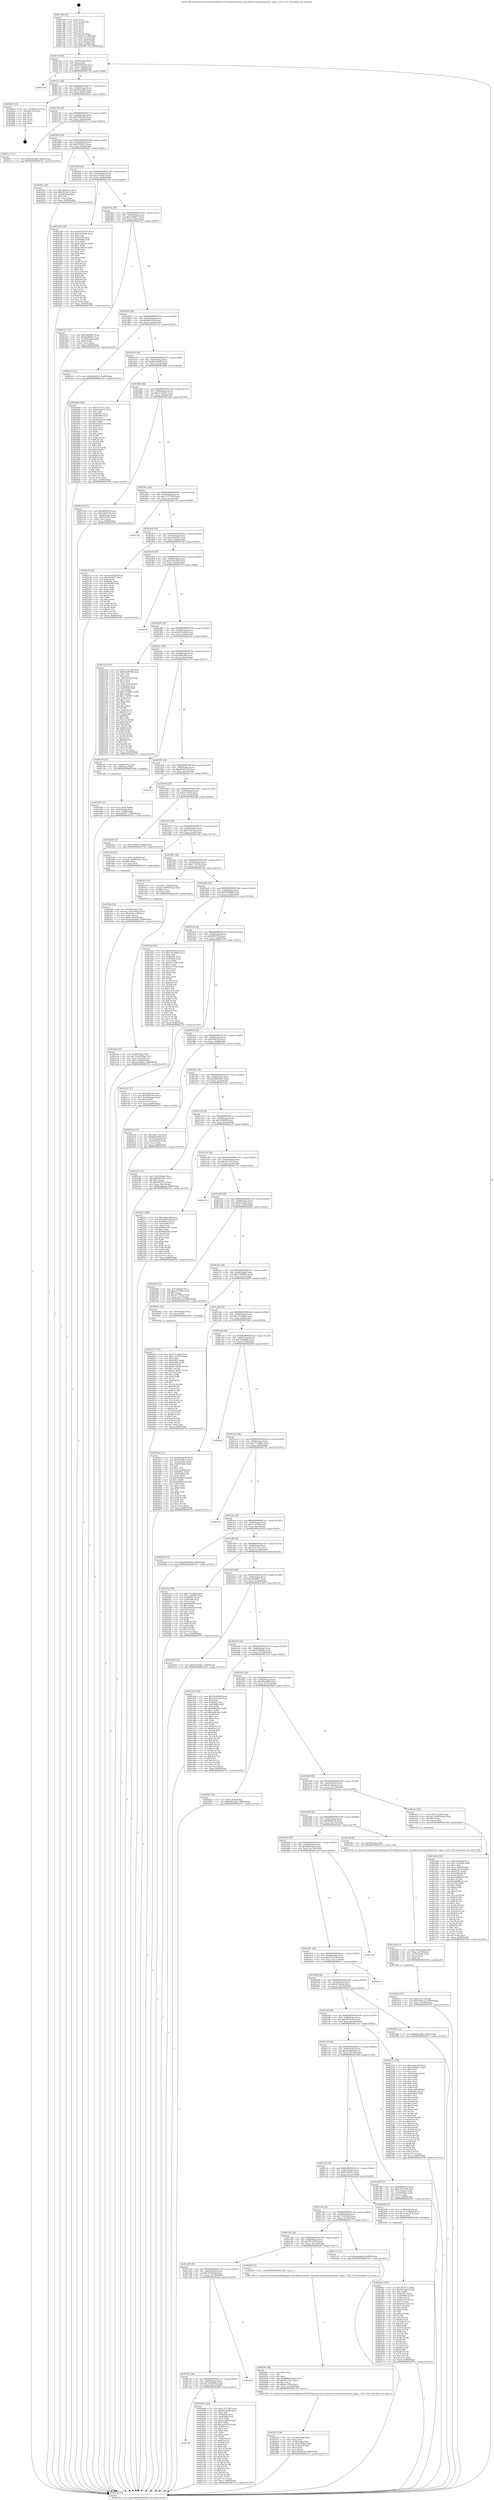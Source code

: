 digraph "0x401780" {
  label = "0x401780 (/mnt/c/Users/mathe/Desktop/tcc/POCII/binaries/extr_linuxdriverscryptochelsiochcr_algo.c_ULD_CTX_Final-ollvm.out::main(0))"
  labelloc = "t"
  node[shape=record]

  Entry [label="",width=0.3,height=0.3,shape=circle,fillcolor=black,style=filled]
  "0x4017af" [label="{
     0x4017af [29]\l
     | [instrs]\l
     &nbsp;&nbsp;0x4017af \<+3\>: mov -0x80(%rbp),%eax\l
     &nbsp;&nbsp;0x4017b2 \<+2\>: mov %eax,%ecx\l
     &nbsp;&nbsp;0x4017b4 \<+6\>: sub $0x85636104,%ecx\l
     &nbsp;&nbsp;0x4017ba \<+6\>: mov %eax,-0x84(%rbp)\l
     &nbsp;&nbsp;0x4017c0 \<+6\>: mov %ecx,-0x88(%rbp)\l
     &nbsp;&nbsp;0x4017c6 \<+6\>: je 0000000000402728 \<main+0xfa8\>\l
  }"]
  "0x402728" [label="{
     0x402728\l
  }", style=dashed]
  "0x4017cc" [label="{
     0x4017cc [28]\l
     | [instrs]\l
     &nbsp;&nbsp;0x4017cc \<+5\>: jmp 00000000004017d1 \<main+0x51\>\l
     &nbsp;&nbsp;0x4017d1 \<+6\>: mov -0x84(%rbp),%eax\l
     &nbsp;&nbsp;0x4017d7 \<+5\>: sub $0x926c4a8c,%eax\l
     &nbsp;&nbsp;0x4017dc \<+6\>: mov %eax,-0x8c(%rbp)\l
     &nbsp;&nbsp;0x4017e2 \<+6\>: je 00000000004026e5 \<main+0xf65\>\l
  }"]
  Exit [label="",width=0.3,height=0.3,shape=circle,fillcolor=black,style=filled,peripheries=2]
  "0x4026e5" [label="{
     0x4026e5 [21]\l
     | [instrs]\l
     &nbsp;&nbsp;0x4026e5 \<+3\>: mov -0x38(%rbp),%eax\l
     &nbsp;&nbsp;0x4026e8 \<+7\>: add $0x128,%rsp\l
     &nbsp;&nbsp;0x4026ef \<+1\>: pop %rbx\l
     &nbsp;&nbsp;0x4026f0 \<+2\>: pop %r12\l
     &nbsp;&nbsp;0x4026f2 \<+2\>: pop %r13\l
     &nbsp;&nbsp;0x4026f4 \<+2\>: pop %r14\l
     &nbsp;&nbsp;0x4026f6 \<+2\>: pop %r15\l
     &nbsp;&nbsp;0x4026f8 \<+1\>: pop %rbp\l
     &nbsp;&nbsp;0x4026f9 \<+1\>: ret\l
  }"]
  "0x4017e8" [label="{
     0x4017e8 [28]\l
     | [instrs]\l
     &nbsp;&nbsp;0x4017e8 \<+5\>: jmp 00000000004017ed \<main+0x6d\>\l
     &nbsp;&nbsp;0x4017ed \<+6\>: mov -0x84(%rbp),%eax\l
     &nbsp;&nbsp;0x4017f3 \<+5\>: sub $0x93b99780,%eax\l
     &nbsp;&nbsp;0x4017f8 \<+6\>: mov %eax,-0x90(%rbp)\l
     &nbsp;&nbsp;0x4017fe \<+6\>: je 00000000004021c7 \<main+0xa47\>\l
  }"]
  "0x402611" [label="{
     0x402611 [152]\l
     | [instrs]\l
     &nbsp;&nbsp;0x402611 \<+5\>: mov $0x172c48dd,%ecx\l
     &nbsp;&nbsp;0x402616 \<+5\>: mov $0x17c537f6,%edx\l
     &nbsp;&nbsp;0x40261b \<+3\>: mov $0x1,%sil\l
     &nbsp;&nbsp;0x40261e \<+8\>: mov 0x40505c,%r8d\l
     &nbsp;&nbsp;0x402626 \<+8\>: mov 0x405060,%r9d\l
     &nbsp;&nbsp;0x40262e \<+3\>: mov %r8d,%r10d\l
     &nbsp;&nbsp;0x402631 \<+7\>: add $0xda72fb82,%r10d\l
     &nbsp;&nbsp;0x402638 \<+4\>: sub $0x1,%r10d\l
     &nbsp;&nbsp;0x40263c \<+7\>: sub $0xda72fb82,%r10d\l
     &nbsp;&nbsp;0x402643 \<+4\>: imul %r10d,%r8d\l
     &nbsp;&nbsp;0x402647 \<+4\>: and $0x1,%r8d\l
     &nbsp;&nbsp;0x40264b \<+4\>: cmp $0x0,%r8d\l
     &nbsp;&nbsp;0x40264f \<+4\>: sete %r11b\l
     &nbsp;&nbsp;0x402653 \<+4\>: cmp $0xa,%r9d\l
     &nbsp;&nbsp;0x402657 \<+3\>: setl %bl\l
     &nbsp;&nbsp;0x40265a \<+3\>: mov %r11b,%r14b\l
     &nbsp;&nbsp;0x40265d \<+4\>: xor $0xff,%r14b\l
     &nbsp;&nbsp;0x402661 \<+3\>: mov %bl,%r15b\l
     &nbsp;&nbsp;0x402664 \<+4\>: xor $0xff,%r15b\l
     &nbsp;&nbsp;0x402668 \<+4\>: xor $0x1,%sil\l
     &nbsp;&nbsp;0x40266c \<+3\>: mov %r14b,%r12b\l
     &nbsp;&nbsp;0x40266f \<+4\>: and $0xff,%r12b\l
     &nbsp;&nbsp;0x402673 \<+3\>: and %sil,%r11b\l
     &nbsp;&nbsp;0x402676 \<+3\>: mov %r15b,%r13b\l
     &nbsp;&nbsp;0x402679 \<+4\>: and $0xff,%r13b\l
     &nbsp;&nbsp;0x40267d \<+3\>: and %sil,%bl\l
     &nbsp;&nbsp;0x402680 \<+3\>: or %r11b,%r12b\l
     &nbsp;&nbsp;0x402683 \<+3\>: or %bl,%r13b\l
     &nbsp;&nbsp;0x402686 \<+3\>: xor %r13b,%r12b\l
     &nbsp;&nbsp;0x402689 \<+3\>: or %r15b,%r14b\l
     &nbsp;&nbsp;0x40268c \<+4\>: xor $0xff,%r14b\l
     &nbsp;&nbsp;0x402690 \<+4\>: or $0x1,%sil\l
     &nbsp;&nbsp;0x402694 \<+3\>: and %sil,%r14b\l
     &nbsp;&nbsp;0x402697 \<+3\>: or %r14b,%r12b\l
     &nbsp;&nbsp;0x40269a \<+4\>: test $0x1,%r12b\l
     &nbsp;&nbsp;0x40269e \<+3\>: cmovne %edx,%ecx\l
     &nbsp;&nbsp;0x4026a1 \<+3\>: mov %ecx,-0x80(%rbp)\l
     &nbsp;&nbsp;0x4026a4 \<+5\>: jmp 00000000004027b1 \<main+0x1031\>\l
  }"]
  "0x4021c7" [label="{
     0x4021c7 [12]\l
     | [instrs]\l
     &nbsp;&nbsp;0x4021c7 \<+7\>: movl $0xf26b58d9,-0x80(%rbp)\l
     &nbsp;&nbsp;0x4021ce \<+5\>: jmp 00000000004027b1 \<main+0x1031\>\l
  }"]
  "0x401804" [label="{
     0x401804 [28]\l
     | [instrs]\l
     &nbsp;&nbsp;0x401804 \<+5\>: jmp 0000000000401809 \<main+0x89\>\l
     &nbsp;&nbsp;0x401809 \<+6\>: mov -0x84(%rbp),%eax\l
     &nbsp;&nbsp;0x40180f \<+5\>: sub $0x97658b7c,%eax\l
     &nbsp;&nbsp;0x401814 \<+6\>: mov %eax,-0x94(%rbp)\l
     &nbsp;&nbsp;0x40181a \<+6\>: je 000000000040202c \<main+0x8ac\>\l
  }"]
  "0x4024ec" [label="{
     0x4024ec [150]\l
     | [instrs]\l
     &nbsp;&nbsp;0x4024ec \<+5\>: mov $0x30a772c,%edx\l
     &nbsp;&nbsp;0x4024f1 \<+5\>: mov $0x56336fed,%esi\l
     &nbsp;&nbsp;0x4024f6 \<+3\>: mov $0x1,%r8b\l
     &nbsp;&nbsp;0x4024f9 \<+8\>: mov 0x40505c,%r9d\l
     &nbsp;&nbsp;0x402501 \<+8\>: mov 0x405060,%r10d\l
     &nbsp;&nbsp;0x402509 \<+3\>: mov %r9d,%r11d\l
     &nbsp;&nbsp;0x40250c \<+7\>: sub $0xdfcc15f,%r11d\l
     &nbsp;&nbsp;0x402513 \<+4\>: sub $0x1,%r11d\l
     &nbsp;&nbsp;0x402517 \<+7\>: add $0xdfcc15f,%r11d\l
     &nbsp;&nbsp;0x40251e \<+4\>: imul %r11d,%r9d\l
     &nbsp;&nbsp;0x402522 \<+4\>: and $0x1,%r9d\l
     &nbsp;&nbsp;0x402526 \<+4\>: cmp $0x0,%r9d\l
     &nbsp;&nbsp;0x40252a \<+3\>: sete %bl\l
     &nbsp;&nbsp;0x40252d \<+4\>: cmp $0xa,%r10d\l
     &nbsp;&nbsp;0x402531 \<+4\>: setl %r14b\l
     &nbsp;&nbsp;0x402535 \<+3\>: mov %bl,%r15b\l
     &nbsp;&nbsp;0x402538 \<+4\>: xor $0xff,%r15b\l
     &nbsp;&nbsp;0x40253c \<+3\>: mov %r14b,%r12b\l
     &nbsp;&nbsp;0x40253f \<+4\>: xor $0xff,%r12b\l
     &nbsp;&nbsp;0x402543 \<+4\>: xor $0x0,%r8b\l
     &nbsp;&nbsp;0x402547 \<+3\>: mov %r15b,%r13b\l
     &nbsp;&nbsp;0x40254a \<+4\>: and $0x0,%r13b\l
     &nbsp;&nbsp;0x40254e \<+3\>: and %r8b,%bl\l
     &nbsp;&nbsp;0x402551 \<+3\>: mov %r12b,%al\l
     &nbsp;&nbsp;0x402554 \<+2\>: and $0x0,%al\l
     &nbsp;&nbsp;0x402556 \<+3\>: and %r8b,%r14b\l
     &nbsp;&nbsp;0x402559 \<+3\>: or %bl,%r13b\l
     &nbsp;&nbsp;0x40255c \<+3\>: or %r14b,%al\l
     &nbsp;&nbsp;0x40255f \<+3\>: xor %al,%r13b\l
     &nbsp;&nbsp;0x402562 \<+3\>: or %r12b,%r15b\l
     &nbsp;&nbsp;0x402565 \<+4\>: xor $0xff,%r15b\l
     &nbsp;&nbsp;0x402569 \<+4\>: or $0x0,%r8b\l
     &nbsp;&nbsp;0x40256d \<+3\>: and %r8b,%r15b\l
     &nbsp;&nbsp;0x402570 \<+3\>: or %r15b,%r13b\l
     &nbsp;&nbsp;0x402573 \<+4\>: test $0x1,%r13b\l
     &nbsp;&nbsp;0x402577 \<+3\>: cmovne %esi,%edx\l
     &nbsp;&nbsp;0x40257a \<+3\>: mov %edx,-0x80(%rbp)\l
     &nbsp;&nbsp;0x40257d \<+5\>: jmp 00000000004027b1 \<main+0x1031\>\l
  }"]
  "0x40202c" [label="{
     0x40202c [27]\l
     | [instrs]\l
     &nbsp;&nbsp;0x40202c \<+5\>: mov $0xca8e0412,%eax\l
     &nbsp;&nbsp;0x402031 \<+5\>: mov $0x7411ea7a,%ecx\l
     &nbsp;&nbsp;0x402036 \<+3\>: mov -0x29(%rbp),%dl\l
     &nbsp;&nbsp;0x402039 \<+3\>: test $0x1,%dl\l
     &nbsp;&nbsp;0x40203c \<+3\>: cmovne %ecx,%eax\l
     &nbsp;&nbsp;0x40203f \<+3\>: mov %eax,-0x80(%rbp)\l
     &nbsp;&nbsp;0x402042 \<+5\>: jmp 00000000004027b1 \<main+0x1031\>\l
  }"]
  "0x401820" [label="{
     0x401820 [28]\l
     | [instrs]\l
     &nbsp;&nbsp;0x401820 \<+5\>: jmp 0000000000401825 \<main+0xa5\>\l
     &nbsp;&nbsp;0x401825 \<+6\>: mov -0x84(%rbp),%eax\l
     &nbsp;&nbsp;0x40182b \<+5\>: sub $0xa4cf56f7,%eax\l
     &nbsp;&nbsp;0x401830 \<+6\>: mov %eax,-0x98(%rbp)\l
     &nbsp;&nbsp;0x401836 \<+6\>: je 0000000000402226 \<main+0xaa6\>\l
  }"]
  "0x402414" [label="{
     0x402414 [25]\l
     | [instrs]\l
     &nbsp;&nbsp;0x402414 \<+7\>: movl $0x0,-0x7c(%rbp)\l
     &nbsp;&nbsp;0x40241b \<+7\>: movl $0xf30dc2cf,-0x80(%rbp)\l
     &nbsp;&nbsp;0x402422 \<+6\>: mov %eax,-0x144(%rbp)\l
     &nbsp;&nbsp;0x402428 \<+5\>: jmp 00000000004027b1 \<main+0x1031\>\l
  }"]
  "0x402226" [label="{
     0x402226 [144]\l
     | [instrs]\l
     &nbsp;&nbsp;0x402226 \<+5\>: mov $0xda63b7a9,%eax\l
     &nbsp;&nbsp;0x40222b \<+5\>: mov $0xe2c92f4a,%ecx\l
     &nbsp;&nbsp;0x402230 \<+2\>: mov $0x1,%dl\l
     &nbsp;&nbsp;0x402232 \<+7\>: mov 0x40505c,%esi\l
     &nbsp;&nbsp;0x402239 \<+7\>: mov 0x405060,%edi\l
     &nbsp;&nbsp;0x402240 \<+3\>: mov %esi,%r8d\l
     &nbsp;&nbsp;0x402243 \<+7\>: add $0xdc3b8ccb,%r8d\l
     &nbsp;&nbsp;0x40224a \<+4\>: sub $0x1,%r8d\l
     &nbsp;&nbsp;0x40224e \<+7\>: sub $0xdc3b8ccb,%r8d\l
     &nbsp;&nbsp;0x402255 \<+4\>: imul %r8d,%esi\l
     &nbsp;&nbsp;0x402259 \<+3\>: and $0x1,%esi\l
     &nbsp;&nbsp;0x40225c \<+3\>: cmp $0x0,%esi\l
     &nbsp;&nbsp;0x40225f \<+4\>: sete %r9b\l
     &nbsp;&nbsp;0x402263 \<+3\>: cmp $0xa,%edi\l
     &nbsp;&nbsp;0x402266 \<+4\>: setl %r10b\l
     &nbsp;&nbsp;0x40226a \<+3\>: mov %r9b,%r11b\l
     &nbsp;&nbsp;0x40226d \<+4\>: xor $0xff,%r11b\l
     &nbsp;&nbsp;0x402271 \<+3\>: mov %r10b,%bl\l
     &nbsp;&nbsp;0x402274 \<+3\>: xor $0xff,%bl\l
     &nbsp;&nbsp;0x402277 \<+3\>: xor $0x1,%dl\l
     &nbsp;&nbsp;0x40227a \<+3\>: mov %r11b,%r14b\l
     &nbsp;&nbsp;0x40227d \<+4\>: and $0xff,%r14b\l
     &nbsp;&nbsp;0x402281 \<+3\>: and %dl,%r9b\l
     &nbsp;&nbsp;0x402284 \<+3\>: mov %bl,%r15b\l
     &nbsp;&nbsp;0x402287 \<+4\>: and $0xff,%r15b\l
     &nbsp;&nbsp;0x40228b \<+3\>: and %dl,%r10b\l
     &nbsp;&nbsp;0x40228e \<+3\>: or %r9b,%r14b\l
     &nbsp;&nbsp;0x402291 \<+3\>: or %r10b,%r15b\l
     &nbsp;&nbsp;0x402294 \<+3\>: xor %r15b,%r14b\l
     &nbsp;&nbsp;0x402297 \<+3\>: or %bl,%r11b\l
     &nbsp;&nbsp;0x40229a \<+4\>: xor $0xff,%r11b\l
     &nbsp;&nbsp;0x40229e \<+3\>: or $0x1,%dl\l
     &nbsp;&nbsp;0x4022a1 \<+3\>: and %dl,%r11b\l
     &nbsp;&nbsp;0x4022a4 \<+3\>: or %r11b,%r14b\l
     &nbsp;&nbsp;0x4022a7 \<+4\>: test $0x1,%r14b\l
     &nbsp;&nbsp;0x4022ab \<+3\>: cmovne %ecx,%eax\l
     &nbsp;&nbsp;0x4022ae \<+3\>: mov %eax,-0x80(%rbp)\l
     &nbsp;&nbsp;0x4022b1 \<+5\>: jmp 00000000004027b1 \<main+0x1031\>\l
  }"]
  "0x40183c" [label="{
     0x40183c [28]\l
     | [instrs]\l
     &nbsp;&nbsp;0x40183c \<+5\>: jmp 0000000000401841 \<main+0xc1\>\l
     &nbsp;&nbsp;0x401841 \<+6\>: mov -0x84(%rbp),%eax\l
     &nbsp;&nbsp;0x401847 \<+5\>: sub $0xae468fc7,%eax\l
     &nbsp;&nbsp;0x40184c \<+6\>: mov %eax,-0x9c(%rbp)\l
     &nbsp;&nbsp;0x401852 \<+6\>: je 0000000000401d17 \<main+0x597\>\l
  }"]
  "0x4023f9" [label="{
     0x4023f9 [27]\l
     | [instrs]\l
     &nbsp;&nbsp;0x4023f9 \<+10\>: movabs $0x4030b6,%rdi\l
     &nbsp;&nbsp;0x402403 \<+4\>: mov %rax,-0x78(%rbp)\l
     &nbsp;&nbsp;0x402407 \<+4\>: mov -0x78(%rbp),%rax\l
     &nbsp;&nbsp;0x40240b \<+2\>: mov (%rax),%esi\l
     &nbsp;&nbsp;0x40240d \<+2\>: mov $0x0,%al\l
     &nbsp;&nbsp;0x40240f \<+5\>: call 0000000000401040 \<printf@plt\>\l
     | [calls]\l
     &nbsp;&nbsp;0x401040 \{1\} (unknown)\l
  }"]
  "0x401d17" [label="{
     0x401d17 [27]\l
     | [instrs]\l
     &nbsp;&nbsp;0x401d17 \<+5\>: mov $0x14d48f85,%eax\l
     &nbsp;&nbsp;0x401d1c \<+5\>: mov $0x283fb6d1,%ecx\l
     &nbsp;&nbsp;0x401d21 \<+3\>: mov -0x30(%rbp),%edx\l
     &nbsp;&nbsp;0x401d24 \<+3\>: cmp $0x0,%edx\l
     &nbsp;&nbsp;0x401d27 \<+3\>: cmove %ecx,%eax\l
     &nbsp;&nbsp;0x401d2a \<+3\>: mov %eax,-0x80(%rbp)\l
     &nbsp;&nbsp;0x401d2d \<+5\>: jmp 00000000004027b1 \<main+0x1031\>\l
  }"]
  "0x401858" [label="{
     0x401858 [28]\l
     | [instrs]\l
     &nbsp;&nbsp;0x401858 \<+5\>: jmp 000000000040185d \<main+0xdd\>\l
     &nbsp;&nbsp;0x40185d \<+6\>: mov -0x84(%rbp),%eax\l
     &nbsp;&nbsp;0x401863 \<+5\>: sub $0xb60f19fa,%eax\l
     &nbsp;&nbsp;0x401868 \<+6\>: mov %eax,-0xa0(%rbp)\l
     &nbsp;&nbsp;0x40186e \<+6\>: je 00000000004023c5 \<main+0xc45\>\l
  }"]
  "0x401cb8" [label="{
     0x401cb8\l
  }", style=dashed]
  "0x4023c5" [label="{
     0x4023c5 [12]\l
     | [instrs]\l
     &nbsp;&nbsp;0x4023c5 \<+7\>: movl $0xfd909242,-0x80(%rbp)\l
     &nbsp;&nbsp;0x4023cc \<+5\>: jmp 00000000004027b1 \<main+0x1031\>\l
  }"]
  "0x401874" [label="{
     0x401874 [28]\l
     | [instrs]\l
     &nbsp;&nbsp;0x401874 \<+5\>: jmp 0000000000401879 \<main+0xf9\>\l
     &nbsp;&nbsp;0x401879 \<+6\>: mov -0x84(%rbp),%eax\l
     &nbsp;&nbsp;0x40187f \<+5\>: sub $0xb6a26a69,%eax\l
     &nbsp;&nbsp;0x401884 \<+6\>: mov %eax,-0xa4(%rbp)\l
     &nbsp;&nbsp;0x40188a \<+6\>: je 0000000000402448 \<main+0xcc8\>\l
  }"]
  "0x40209a" [label="{
     0x40209a [144]\l
     | [instrs]\l
     &nbsp;&nbsp;0x40209a \<+5\>: mov $0xc7572769,%eax\l
     &nbsp;&nbsp;0x40209f \<+5\>: mov $0xd5f1e0d0,%ecx\l
     &nbsp;&nbsp;0x4020a4 \<+2\>: mov $0x1,%dl\l
     &nbsp;&nbsp;0x4020a6 \<+7\>: mov 0x40505c,%esi\l
     &nbsp;&nbsp;0x4020ad \<+7\>: mov 0x405060,%edi\l
     &nbsp;&nbsp;0x4020b4 \<+3\>: mov %esi,%r8d\l
     &nbsp;&nbsp;0x4020b7 \<+7\>: sub $0xaebd410f,%r8d\l
     &nbsp;&nbsp;0x4020be \<+4\>: sub $0x1,%r8d\l
     &nbsp;&nbsp;0x4020c2 \<+7\>: add $0xaebd410f,%r8d\l
     &nbsp;&nbsp;0x4020c9 \<+4\>: imul %r8d,%esi\l
     &nbsp;&nbsp;0x4020cd \<+3\>: and $0x1,%esi\l
     &nbsp;&nbsp;0x4020d0 \<+3\>: cmp $0x0,%esi\l
     &nbsp;&nbsp;0x4020d3 \<+4\>: sete %r9b\l
     &nbsp;&nbsp;0x4020d7 \<+3\>: cmp $0xa,%edi\l
     &nbsp;&nbsp;0x4020da \<+4\>: setl %r10b\l
     &nbsp;&nbsp;0x4020de \<+3\>: mov %r9b,%r11b\l
     &nbsp;&nbsp;0x4020e1 \<+4\>: xor $0xff,%r11b\l
     &nbsp;&nbsp;0x4020e5 \<+3\>: mov %r10b,%bl\l
     &nbsp;&nbsp;0x4020e8 \<+3\>: xor $0xff,%bl\l
     &nbsp;&nbsp;0x4020eb \<+3\>: xor $0x0,%dl\l
     &nbsp;&nbsp;0x4020ee \<+3\>: mov %r11b,%r14b\l
     &nbsp;&nbsp;0x4020f1 \<+4\>: and $0x0,%r14b\l
     &nbsp;&nbsp;0x4020f5 \<+3\>: and %dl,%r9b\l
     &nbsp;&nbsp;0x4020f8 \<+3\>: mov %bl,%r15b\l
     &nbsp;&nbsp;0x4020fb \<+4\>: and $0x0,%r15b\l
     &nbsp;&nbsp;0x4020ff \<+3\>: and %dl,%r10b\l
     &nbsp;&nbsp;0x402102 \<+3\>: or %r9b,%r14b\l
     &nbsp;&nbsp;0x402105 \<+3\>: or %r10b,%r15b\l
     &nbsp;&nbsp;0x402108 \<+3\>: xor %r15b,%r14b\l
     &nbsp;&nbsp;0x40210b \<+3\>: or %bl,%r11b\l
     &nbsp;&nbsp;0x40210e \<+4\>: xor $0xff,%r11b\l
     &nbsp;&nbsp;0x402112 \<+3\>: or $0x0,%dl\l
     &nbsp;&nbsp;0x402115 \<+3\>: and %dl,%r11b\l
     &nbsp;&nbsp;0x402118 \<+3\>: or %r11b,%r14b\l
     &nbsp;&nbsp;0x40211b \<+4\>: test $0x1,%r14b\l
     &nbsp;&nbsp;0x40211f \<+3\>: cmovne %ecx,%eax\l
     &nbsp;&nbsp;0x402122 \<+3\>: mov %eax,-0x80(%rbp)\l
     &nbsp;&nbsp;0x402125 \<+5\>: jmp 00000000004027b1 \<main+0x1031\>\l
  }"]
  "0x402448" [label="{
     0x402448 [144]\l
     | [instrs]\l
     &nbsp;&nbsp;0x402448 \<+5\>: mov $0x30a772c,%eax\l
     &nbsp;&nbsp;0x40244d \<+5\>: mov $0x6e2e8e11,%ecx\l
     &nbsp;&nbsp;0x402452 \<+2\>: mov $0x1,%dl\l
     &nbsp;&nbsp;0x402454 \<+7\>: mov 0x40505c,%esi\l
     &nbsp;&nbsp;0x40245b \<+7\>: mov 0x405060,%edi\l
     &nbsp;&nbsp;0x402462 \<+3\>: mov %esi,%r8d\l
     &nbsp;&nbsp;0x402465 \<+7\>: sub $0x3628ee26,%r8d\l
     &nbsp;&nbsp;0x40246c \<+4\>: sub $0x1,%r8d\l
     &nbsp;&nbsp;0x402470 \<+7\>: add $0x3628ee26,%r8d\l
     &nbsp;&nbsp;0x402477 \<+4\>: imul %r8d,%esi\l
     &nbsp;&nbsp;0x40247b \<+3\>: and $0x1,%esi\l
     &nbsp;&nbsp;0x40247e \<+3\>: cmp $0x0,%esi\l
     &nbsp;&nbsp;0x402481 \<+4\>: sete %r9b\l
     &nbsp;&nbsp;0x402485 \<+3\>: cmp $0xa,%edi\l
     &nbsp;&nbsp;0x402488 \<+4\>: setl %r10b\l
     &nbsp;&nbsp;0x40248c \<+3\>: mov %r9b,%r11b\l
     &nbsp;&nbsp;0x40248f \<+4\>: xor $0xff,%r11b\l
     &nbsp;&nbsp;0x402493 \<+3\>: mov %r10b,%bl\l
     &nbsp;&nbsp;0x402496 \<+3\>: xor $0xff,%bl\l
     &nbsp;&nbsp;0x402499 \<+3\>: xor $0x1,%dl\l
     &nbsp;&nbsp;0x40249c \<+3\>: mov %r11b,%r14b\l
     &nbsp;&nbsp;0x40249f \<+4\>: and $0xff,%r14b\l
     &nbsp;&nbsp;0x4024a3 \<+3\>: and %dl,%r9b\l
     &nbsp;&nbsp;0x4024a6 \<+3\>: mov %bl,%r15b\l
     &nbsp;&nbsp;0x4024a9 \<+4\>: and $0xff,%r15b\l
     &nbsp;&nbsp;0x4024ad \<+3\>: and %dl,%r10b\l
     &nbsp;&nbsp;0x4024b0 \<+3\>: or %r9b,%r14b\l
     &nbsp;&nbsp;0x4024b3 \<+3\>: or %r10b,%r15b\l
     &nbsp;&nbsp;0x4024b6 \<+3\>: xor %r15b,%r14b\l
     &nbsp;&nbsp;0x4024b9 \<+3\>: or %bl,%r11b\l
     &nbsp;&nbsp;0x4024bc \<+4\>: xor $0xff,%r11b\l
     &nbsp;&nbsp;0x4024c0 \<+3\>: or $0x1,%dl\l
     &nbsp;&nbsp;0x4024c3 \<+3\>: and %dl,%r11b\l
     &nbsp;&nbsp;0x4024c6 \<+3\>: or %r11b,%r14b\l
     &nbsp;&nbsp;0x4024c9 \<+4\>: test $0x1,%r14b\l
     &nbsp;&nbsp;0x4024cd \<+3\>: cmovne %ecx,%eax\l
     &nbsp;&nbsp;0x4024d0 \<+3\>: mov %eax,-0x80(%rbp)\l
     &nbsp;&nbsp;0x4024d3 \<+5\>: jmp 00000000004027b1 \<main+0x1031\>\l
  }"]
  "0x401890" [label="{
     0x401890 [28]\l
     | [instrs]\l
     &nbsp;&nbsp;0x401890 \<+5\>: jmp 0000000000401895 \<main+0x115\>\l
     &nbsp;&nbsp;0x401895 \<+6\>: mov -0x84(%rbp),%eax\l
     &nbsp;&nbsp;0x40189b \<+5\>: sub $0xc03326b7,%eax\l
     &nbsp;&nbsp;0x4018a0 \<+6\>: mov %eax,-0xa8(%rbp)\l
     &nbsp;&nbsp;0x4018a6 \<+6\>: je 0000000000401ed9 \<main+0x759\>\l
  }"]
  "0x401c9c" [label="{
     0x401c9c [28]\l
     | [instrs]\l
     &nbsp;&nbsp;0x401c9c \<+5\>: jmp 0000000000401ca1 \<main+0x521\>\l
     &nbsp;&nbsp;0x401ca1 \<+6\>: mov -0x84(%rbp),%eax\l
     &nbsp;&nbsp;0x401ca7 \<+5\>: sub $0x7a89d636,%eax\l
     &nbsp;&nbsp;0x401cac \<+6\>: mov %eax,-0x13c(%rbp)\l
     &nbsp;&nbsp;0x401cb2 \<+6\>: je 000000000040209a \<main+0x91a\>\l
  }"]
  "0x401ed9" [label="{
     0x401ed9 [27]\l
     | [instrs]\l
     &nbsp;&nbsp;0x401ed9 \<+5\>: mov $0xb60f19fa,%eax\l
     &nbsp;&nbsp;0x401ede \<+5\>: mov $0xe54e076a,%ecx\l
     &nbsp;&nbsp;0x401ee3 \<+3\>: mov -0x64(%rbp),%edx\l
     &nbsp;&nbsp;0x401ee6 \<+3\>: cmp -0x60(%rbp),%edx\l
     &nbsp;&nbsp;0x401ee9 \<+3\>: cmovl %ecx,%eax\l
     &nbsp;&nbsp;0x401eec \<+3\>: mov %eax,-0x80(%rbp)\l
     &nbsp;&nbsp;0x401eef \<+5\>: jmp 00000000004027b1 \<main+0x1031\>\l
  }"]
  "0x4018ac" [label="{
     0x4018ac [28]\l
     | [instrs]\l
     &nbsp;&nbsp;0x4018ac \<+5\>: jmp 00000000004018b1 \<main+0x131\>\l
     &nbsp;&nbsp;0x4018b1 \<+6\>: mov -0x84(%rbp),%eax\l
     &nbsp;&nbsp;0x4018b7 \<+5\>: sub $0xc7572769,%eax\l
     &nbsp;&nbsp;0x4018bc \<+6\>: mov %eax,-0xac(%rbp)\l
     &nbsp;&nbsp;0x4018c2 \<+6\>: je 0000000000402734 \<main+0xfb4\>\l
  }"]
  "0x4026fa" [label="{
     0x4026fa\l
  }", style=dashed]
  "0x402734" [label="{
     0x402734\l
  }", style=dashed]
  "0x4018c8" [label="{
     0x4018c8 [28]\l
     | [instrs]\l
     &nbsp;&nbsp;0x4018c8 \<+5\>: jmp 00000000004018cd \<main+0x14d\>\l
     &nbsp;&nbsp;0x4018cd \<+6\>: mov -0x84(%rbp),%eax\l
     &nbsp;&nbsp;0x4018d3 \<+5\>: sub $0xca8e0412,%eax\l
     &nbsp;&nbsp;0x4018d8 \<+6\>: mov %eax,-0xb0(%rbp)\l
     &nbsp;&nbsp;0x4018de \<+6\>: je 00000000004021d3 \<main+0xa53\>\l
  }"]
  "0x402074" [label="{
     0x402074 [38]\l
     | [instrs]\l
     &nbsp;&nbsp;0x402074 \<+6\>: mov -0x140(%rbp),%ecx\l
     &nbsp;&nbsp;0x40207a \<+3\>: imul %eax,%ecx\l
     &nbsp;&nbsp;0x40207d \<+4\>: mov -0x58(%rbp),%rsi\l
     &nbsp;&nbsp;0x402081 \<+4\>: movslq -0x5c(%rbp),%rdi\l
     &nbsp;&nbsp;0x402085 \<+4\>: mov (%rsi,%rdi,8),%rsi\l
     &nbsp;&nbsp;0x402089 \<+3\>: mov (%rsi),%rsi\l
     &nbsp;&nbsp;0x40208c \<+2\>: mov %ecx,(%rsi)\l
     &nbsp;&nbsp;0x40208e \<+7\>: movl $0x7a89d636,-0x80(%rbp)\l
     &nbsp;&nbsp;0x402095 \<+5\>: jmp 00000000004027b1 \<main+0x1031\>\l
  }"]
  "0x4021d3" [label="{
     0x4021d3 [83]\l
     | [instrs]\l
     &nbsp;&nbsp;0x4021d3 \<+5\>: mov $0xda63b7a9,%eax\l
     &nbsp;&nbsp;0x4021d8 \<+5\>: mov $0xa4cf56f7,%ecx\l
     &nbsp;&nbsp;0x4021dd \<+2\>: xor %edx,%edx\l
     &nbsp;&nbsp;0x4021df \<+7\>: mov 0x40505c,%esi\l
     &nbsp;&nbsp;0x4021e6 \<+7\>: mov 0x405060,%edi\l
     &nbsp;&nbsp;0x4021ed \<+3\>: sub $0x1,%edx\l
     &nbsp;&nbsp;0x4021f0 \<+3\>: mov %esi,%r8d\l
     &nbsp;&nbsp;0x4021f3 \<+3\>: add %edx,%r8d\l
     &nbsp;&nbsp;0x4021f6 \<+4\>: imul %r8d,%esi\l
     &nbsp;&nbsp;0x4021fa \<+3\>: and $0x1,%esi\l
     &nbsp;&nbsp;0x4021fd \<+3\>: cmp $0x0,%esi\l
     &nbsp;&nbsp;0x402200 \<+4\>: sete %r9b\l
     &nbsp;&nbsp;0x402204 \<+3\>: cmp $0xa,%edi\l
     &nbsp;&nbsp;0x402207 \<+4\>: setl %r10b\l
     &nbsp;&nbsp;0x40220b \<+3\>: mov %r9b,%r11b\l
     &nbsp;&nbsp;0x40220e \<+3\>: and %r10b,%r11b\l
     &nbsp;&nbsp;0x402211 \<+3\>: xor %r10b,%r9b\l
     &nbsp;&nbsp;0x402214 \<+3\>: or %r9b,%r11b\l
     &nbsp;&nbsp;0x402217 \<+4\>: test $0x1,%r11b\l
     &nbsp;&nbsp;0x40221b \<+3\>: cmovne %ecx,%eax\l
     &nbsp;&nbsp;0x40221e \<+3\>: mov %eax,-0x80(%rbp)\l
     &nbsp;&nbsp;0x402221 \<+5\>: jmp 00000000004027b1 \<main+0x1031\>\l
  }"]
  "0x4018e4" [label="{
     0x4018e4 [28]\l
     | [instrs]\l
     &nbsp;&nbsp;0x4018e4 \<+5\>: jmp 00000000004018e9 \<main+0x169\>\l
     &nbsp;&nbsp;0x4018e9 \<+6\>: mov -0x84(%rbp),%eax\l
     &nbsp;&nbsp;0x4018ef \<+5\>: sub $0xd3ebe200,%eax\l
     &nbsp;&nbsp;0x4018f4 \<+6\>: mov %eax,-0xb4(%rbp)\l
     &nbsp;&nbsp;0x4018fa \<+6\>: je 000000000040275f \<main+0xfdf\>\l
  }"]
  "0x40204c" [label="{
     0x40204c [40]\l
     | [instrs]\l
     &nbsp;&nbsp;0x40204c \<+5\>: mov $0x2,%ecx\l
     &nbsp;&nbsp;0x402051 \<+1\>: cltd\l
     &nbsp;&nbsp;0x402052 \<+2\>: idiv %ecx\l
     &nbsp;&nbsp;0x402054 \<+6\>: imul $0xfffffffe,%edx,%ecx\l
     &nbsp;&nbsp;0x40205a \<+6\>: sub $0x967c5f5e,%ecx\l
     &nbsp;&nbsp;0x402060 \<+3\>: add $0x1,%ecx\l
     &nbsp;&nbsp;0x402063 \<+6\>: add $0x967c5f5e,%ecx\l
     &nbsp;&nbsp;0x402069 \<+6\>: mov %ecx,-0x140(%rbp)\l
     &nbsp;&nbsp;0x40206f \<+5\>: call 0000000000401160 \<next_i\>\l
     | [calls]\l
     &nbsp;&nbsp;0x401160 \{1\} (/mnt/c/Users/mathe/Desktop/tcc/POCII/binaries/extr_linuxdriverscryptochelsiochcr_algo.c_ULD_CTX_Final-ollvm.out::next_i)\l
  }"]
  "0x40275f" [label="{
     0x40275f\l
  }", style=dashed]
  "0x401900" [label="{
     0x401900 [28]\l
     | [instrs]\l
     &nbsp;&nbsp;0x401900 \<+5\>: jmp 0000000000401905 \<main+0x185\>\l
     &nbsp;&nbsp;0x401905 \<+6\>: mov -0x84(%rbp),%eax\l
     &nbsp;&nbsp;0x40190b \<+5\>: sub $0xd5f1e0d0,%eax\l
     &nbsp;&nbsp;0x401910 \<+6\>: mov %eax,-0xb8(%rbp)\l
     &nbsp;&nbsp;0x401916 \<+6\>: je 000000000040212a \<main+0x9aa\>\l
  }"]
  "0x401c80" [label="{
     0x401c80 [28]\l
     | [instrs]\l
     &nbsp;&nbsp;0x401c80 \<+5\>: jmp 0000000000401c85 \<main+0x505\>\l
     &nbsp;&nbsp;0x401c85 \<+6\>: mov -0x84(%rbp),%eax\l
     &nbsp;&nbsp;0x401c8b \<+5\>: sub $0x78cd0bbf,%eax\l
     &nbsp;&nbsp;0x401c90 \<+6\>: mov %eax,-0x138(%rbp)\l
     &nbsp;&nbsp;0x401c96 \<+6\>: je 00000000004026fa \<main+0xf7a\>\l
  }"]
  "0x40212a" [label="{
     0x40212a [157]\l
     | [instrs]\l
     &nbsp;&nbsp;0x40212a \<+5\>: mov $0xc7572769,%eax\l
     &nbsp;&nbsp;0x40212f \<+5\>: mov $0x93b99780,%ecx\l
     &nbsp;&nbsp;0x402134 \<+2\>: mov $0x1,%dl\l
     &nbsp;&nbsp;0x402136 \<+2\>: xor %esi,%esi\l
     &nbsp;&nbsp;0x402138 \<+3\>: mov -0x6c(%rbp),%edi\l
     &nbsp;&nbsp;0x40213b \<+3\>: sub $0x1,%esi\l
     &nbsp;&nbsp;0x40213e \<+2\>: sub %esi,%edi\l
     &nbsp;&nbsp;0x402140 \<+3\>: mov %edi,-0x6c(%rbp)\l
     &nbsp;&nbsp;0x402143 \<+7\>: mov 0x40505c,%esi\l
     &nbsp;&nbsp;0x40214a \<+7\>: mov 0x405060,%edi\l
     &nbsp;&nbsp;0x402151 \<+3\>: mov %esi,%r8d\l
     &nbsp;&nbsp;0x402154 \<+7\>: sub $0x177d4687,%r8d\l
     &nbsp;&nbsp;0x40215b \<+4\>: sub $0x1,%r8d\l
     &nbsp;&nbsp;0x40215f \<+7\>: add $0x177d4687,%r8d\l
     &nbsp;&nbsp;0x402166 \<+4\>: imul %r8d,%esi\l
     &nbsp;&nbsp;0x40216a \<+3\>: and $0x1,%esi\l
     &nbsp;&nbsp;0x40216d \<+3\>: cmp $0x0,%esi\l
     &nbsp;&nbsp;0x402170 \<+4\>: sete %r9b\l
     &nbsp;&nbsp;0x402174 \<+3\>: cmp $0xa,%edi\l
     &nbsp;&nbsp;0x402177 \<+4\>: setl %r10b\l
     &nbsp;&nbsp;0x40217b \<+3\>: mov %r9b,%r11b\l
     &nbsp;&nbsp;0x40217e \<+4\>: xor $0xff,%r11b\l
     &nbsp;&nbsp;0x402182 \<+3\>: mov %r10b,%bl\l
     &nbsp;&nbsp;0x402185 \<+3\>: xor $0xff,%bl\l
     &nbsp;&nbsp;0x402188 \<+3\>: xor $0x1,%dl\l
     &nbsp;&nbsp;0x40218b \<+3\>: mov %r11b,%r14b\l
     &nbsp;&nbsp;0x40218e \<+4\>: and $0xff,%r14b\l
     &nbsp;&nbsp;0x402192 \<+3\>: and %dl,%r9b\l
     &nbsp;&nbsp;0x402195 \<+3\>: mov %bl,%r15b\l
     &nbsp;&nbsp;0x402198 \<+4\>: and $0xff,%r15b\l
     &nbsp;&nbsp;0x40219c \<+3\>: and %dl,%r10b\l
     &nbsp;&nbsp;0x40219f \<+3\>: or %r9b,%r14b\l
     &nbsp;&nbsp;0x4021a2 \<+3\>: or %r10b,%r15b\l
     &nbsp;&nbsp;0x4021a5 \<+3\>: xor %r15b,%r14b\l
     &nbsp;&nbsp;0x4021a8 \<+3\>: or %bl,%r11b\l
     &nbsp;&nbsp;0x4021ab \<+4\>: xor $0xff,%r11b\l
     &nbsp;&nbsp;0x4021af \<+3\>: or $0x1,%dl\l
     &nbsp;&nbsp;0x4021b2 \<+3\>: and %dl,%r11b\l
     &nbsp;&nbsp;0x4021b5 \<+3\>: or %r11b,%r14b\l
     &nbsp;&nbsp;0x4021b8 \<+4\>: test $0x1,%r14b\l
     &nbsp;&nbsp;0x4021bc \<+3\>: cmovne %ecx,%eax\l
     &nbsp;&nbsp;0x4021bf \<+3\>: mov %eax,-0x80(%rbp)\l
     &nbsp;&nbsp;0x4021c2 \<+5\>: jmp 00000000004027b1 \<main+0x1031\>\l
  }"]
  "0x40191c" [label="{
     0x40191c [28]\l
     | [instrs]\l
     &nbsp;&nbsp;0x40191c \<+5\>: jmp 0000000000401921 \<main+0x1a1\>\l
     &nbsp;&nbsp;0x401921 \<+6\>: mov -0x84(%rbp),%eax\l
     &nbsp;&nbsp;0x401927 \<+5\>: sub $0xd9fb2dff,%eax\l
     &nbsp;&nbsp;0x40192c \<+6\>: mov %eax,-0xbc(%rbp)\l
     &nbsp;&nbsp;0x401932 \<+6\>: je 0000000000401cf5 \<main+0x575\>\l
  }"]
  "0x402047" [label="{
     0x402047 [5]\l
     | [instrs]\l
     &nbsp;&nbsp;0x402047 \<+5\>: call 0000000000401160 \<next_i\>\l
     | [calls]\l
     &nbsp;&nbsp;0x401160 \{1\} (/mnt/c/Users/mathe/Desktop/tcc/POCII/binaries/extr_linuxdriverscryptochelsiochcr_algo.c_ULD_CTX_Final-ollvm.out::next_i)\l
  }"]
  "0x401cf5" [label="{
     0x401cf5 [13]\l
     | [instrs]\l
     &nbsp;&nbsp;0x401cf5 \<+4\>: mov -0x48(%rbp),%rax\l
     &nbsp;&nbsp;0x401cf9 \<+4\>: mov 0x8(%rax),%rdi\l
     &nbsp;&nbsp;0x401cfd \<+5\>: call 0000000000401060 \<atoi@plt\>\l
     | [calls]\l
     &nbsp;&nbsp;0x401060 \{1\} (unknown)\l
  }"]
  "0x401938" [label="{
     0x401938 [28]\l
     | [instrs]\l
     &nbsp;&nbsp;0x401938 \<+5\>: jmp 000000000040193d \<main+0x1bd\>\l
     &nbsp;&nbsp;0x40193d \<+6\>: mov -0x84(%rbp),%eax\l
     &nbsp;&nbsp;0x401943 \<+5\>: sub $0xda63b7a9,%eax\l
     &nbsp;&nbsp;0x401948 \<+6\>: mov %eax,-0xc0(%rbp)\l
     &nbsp;&nbsp;0x40194e \<+6\>: je 0000000000402753 \<main+0xfd3\>\l
  }"]
  "0x401f0b" [label="{
     0x401f0b [34]\l
     | [instrs]\l
     &nbsp;&nbsp;0x401f0b \<+4\>: mov -0x58(%rbp),%rdi\l
     &nbsp;&nbsp;0x401f0f \<+4\>: movslq -0x5c(%rbp),%rcx\l
     &nbsp;&nbsp;0x401f13 \<+4\>: mov (%rdi,%rcx,8),%rcx\l
     &nbsp;&nbsp;0x401f17 \<+3\>: mov %rax,(%rcx)\l
     &nbsp;&nbsp;0x401f1a \<+7\>: movl $0x0,-0x6c(%rbp)\l
     &nbsp;&nbsp;0x401f21 \<+7\>: movl $0xf26b58d9,-0x80(%rbp)\l
     &nbsp;&nbsp;0x401f28 \<+5\>: jmp 00000000004027b1 \<main+0x1031\>\l
  }"]
  "0x402753" [label="{
     0x402753\l
  }", style=dashed]
  "0x401954" [label="{
     0x401954 [28]\l
     | [instrs]\l
     &nbsp;&nbsp;0x401954 \<+5\>: jmp 0000000000401959 \<main+0x1d9\>\l
     &nbsp;&nbsp;0x401959 \<+6\>: mov -0x84(%rbp),%eax\l
     &nbsp;&nbsp;0x40195f \<+5\>: sub $0xe2c92f4a,%eax\l
     &nbsp;&nbsp;0x401964 \<+6\>: mov %eax,-0xc4(%rbp)\l
     &nbsp;&nbsp;0x40196a \<+6\>: je 00000000004022b6 \<main+0xb36\>\l
  }"]
  "0x401eba" [label="{
     0x401eba [31]\l
     | [instrs]\l
     &nbsp;&nbsp;0x401eba \<+4\>: mov -0x58(%rbp),%rdi\l
     &nbsp;&nbsp;0x401ebe \<+4\>: movslq -0x5c(%rbp),%rcx\l
     &nbsp;&nbsp;0x401ec2 \<+4\>: mov %rax,(%rdi,%rcx,8)\l
     &nbsp;&nbsp;0x401ec6 \<+7\>: movl $0x0,-0x64(%rbp)\l
     &nbsp;&nbsp;0x401ecd \<+7\>: movl $0xc03326b7,-0x80(%rbp)\l
     &nbsp;&nbsp;0x401ed4 \<+5\>: jmp 00000000004027b1 \<main+0x1031\>\l
  }"]
  "0x4022b6" [label="{
     0x4022b6 [12]\l
     | [instrs]\l
     &nbsp;&nbsp;0x4022b6 \<+7\>: movl $0x100f459,-0x80(%rbp)\l
     &nbsp;&nbsp;0x4022bd \<+5\>: jmp 00000000004027b1 \<main+0x1031\>\l
  }"]
  "0x401970" [label="{
     0x401970 [28]\l
     | [instrs]\l
     &nbsp;&nbsp;0x401970 \<+5\>: jmp 0000000000401975 \<main+0x1f5\>\l
     &nbsp;&nbsp;0x401975 \<+6\>: mov -0x84(%rbp),%eax\l
     &nbsp;&nbsp;0x40197b \<+5\>: sub $0xe54e076a,%eax\l
     &nbsp;&nbsp;0x401980 \<+6\>: mov %eax,-0xc8(%rbp)\l
     &nbsp;&nbsp;0x401986 \<+6\>: je 0000000000401ef4 \<main+0x774\>\l
  }"]
  "0x401c64" [label="{
     0x401c64 [28]\l
     | [instrs]\l
     &nbsp;&nbsp;0x401c64 \<+5\>: jmp 0000000000401c69 \<main+0x4e9\>\l
     &nbsp;&nbsp;0x401c69 \<+6\>: mov -0x84(%rbp),%eax\l
     &nbsp;&nbsp;0x401c6f \<+5\>: sub $0x7411ea7a,%eax\l
     &nbsp;&nbsp;0x401c74 \<+6\>: mov %eax,-0x134(%rbp)\l
     &nbsp;&nbsp;0x401c7a \<+6\>: je 0000000000402047 \<main+0x8c7\>\l
  }"]
  "0x401ef4" [label="{
     0x401ef4 [23]\l
     | [instrs]\l
     &nbsp;&nbsp;0x401ef4 \<+7\>: movl $0x1,-0x68(%rbp)\l
     &nbsp;&nbsp;0x401efb \<+4\>: movslq -0x68(%rbp),%rax\l
     &nbsp;&nbsp;0x401eff \<+4\>: shl $0x2,%rax\l
     &nbsp;&nbsp;0x401f03 \<+3\>: mov %rax,%rdi\l
     &nbsp;&nbsp;0x401f06 \<+5\>: call 0000000000401050 \<malloc@plt\>\l
     | [calls]\l
     &nbsp;&nbsp;0x401050 \{1\} (unknown)\l
  }"]
  "0x40198c" [label="{
     0x40198c [28]\l
     | [instrs]\l
     &nbsp;&nbsp;0x40198c \<+5\>: jmp 0000000000401991 \<main+0x211\>\l
     &nbsp;&nbsp;0x401991 \<+6\>: mov -0x84(%rbp),%eax\l
     &nbsp;&nbsp;0x401997 \<+5\>: sub $0xe7631b64,%eax\l
     &nbsp;&nbsp;0x40199c \<+6\>: mov %eax,-0xcc(%rbp)\l
     &nbsp;&nbsp;0x4019a2 \<+6\>: je 0000000000401ea3 \<main+0x723\>\l
  }"]
  "0x401e7c" [label="{
     0x401e7c [12]\l
     | [instrs]\l
     &nbsp;&nbsp;0x401e7c \<+7\>: movl $0x6aadbe4f,-0x80(%rbp)\l
     &nbsp;&nbsp;0x401e83 \<+5\>: jmp 00000000004027b1 \<main+0x1031\>\l
  }"]
  "0x401ea3" [label="{
     0x401ea3 [23]\l
     | [instrs]\l
     &nbsp;&nbsp;0x401ea3 \<+7\>: movl $0x1,-0x60(%rbp)\l
     &nbsp;&nbsp;0x401eaa \<+4\>: movslq -0x60(%rbp),%rax\l
     &nbsp;&nbsp;0x401eae \<+4\>: shl $0x3,%rax\l
     &nbsp;&nbsp;0x401eb2 \<+3\>: mov %rax,%rdi\l
     &nbsp;&nbsp;0x401eb5 \<+5\>: call 0000000000401050 \<malloc@plt\>\l
     | [calls]\l
     &nbsp;&nbsp;0x401050 \{1\} (unknown)\l
  }"]
  "0x4019a8" [label="{
     0x4019a8 [28]\l
     | [instrs]\l
     &nbsp;&nbsp;0x4019a8 \<+5\>: jmp 00000000004019ad \<main+0x22d\>\l
     &nbsp;&nbsp;0x4019ad \<+6\>: mov -0x84(%rbp),%eax\l
     &nbsp;&nbsp;0x4019b3 \<+5\>: sub $0xf26b58d9,%eax\l
     &nbsp;&nbsp;0x4019b8 \<+6\>: mov %eax,-0xd0(%rbp)\l
     &nbsp;&nbsp;0x4019be \<+6\>: je 0000000000401f2d \<main+0x7ad\>\l
  }"]
  "0x401c48" [label="{
     0x401c48 [28]\l
     | [instrs]\l
     &nbsp;&nbsp;0x401c48 \<+5\>: jmp 0000000000401c4d \<main+0x4cd\>\l
     &nbsp;&nbsp;0x401c4d \<+6\>: mov -0x84(%rbp),%eax\l
     &nbsp;&nbsp;0x401c53 \<+5\>: sub $0x7163e420,%eax\l
     &nbsp;&nbsp;0x401c58 \<+6\>: mov %eax,-0x130(%rbp)\l
     &nbsp;&nbsp;0x401c5e \<+6\>: je 0000000000401e7c \<main+0x6fc\>\l
  }"]
  "0x401f2d" [label="{
     0x401f2d [144]\l
     | [instrs]\l
     &nbsp;&nbsp;0x401f2d \<+5\>: mov $0x85636104,%eax\l
     &nbsp;&nbsp;0x401f32 \<+5\>: mov $0x13e5b845,%ecx\l
     &nbsp;&nbsp;0x401f37 \<+2\>: mov $0x1,%dl\l
     &nbsp;&nbsp;0x401f39 \<+7\>: mov 0x40505c,%esi\l
     &nbsp;&nbsp;0x401f40 \<+7\>: mov 0x405060,%edi\l
     &nbsp;&nbsp;0x401f47 \<+3\>: mov %esi,%r8d\l
     &nbsp;&nbsp;0x401f4a \<+7\>: add $0x4e71cf56,%r8d\l
     &nbsp;&nbsp;0x401f51 \<+4\>: sub $0x1,%r8d\l
     &nbsp;&nbsp;0x401f55 \<+7\>: sub $0x4e71cf56,%r8d\l
     &nbsp;&nbsp;0x401f5c \<+4\>: imul %r8d,%esi\l
     &nbsp;&nbsp;0x401f60 \<+3\>: and $0x1,%esi\l
     &nbsp;&nbsp;0x401f63 \<+3\>: cmp $0x0,%esi\l
     &nbsp;&nbsp;0x401f66 \<+4\>: sete %r9b\l
     &nbsp;&nbsp;0x401f6a \<+3\>: cmp $0xa,%edi\l
     &nbsp;&nbsp;0x401f6d \<+4\>: setl %r10b\l
     &nbsp;&nbsp;0x401f71 \<+3\>: mov %r9b,%r11b\l
     &nbsp;&nbsp;0x401f74 \<+4\>: xor $0xff,%r11b\l
     &nbsp;&nbsp;0x401f78 \<+3\>: mov %r10b,%bl\l
     &nbsp;&nbsp;0x401f7b \<+3\>: xor $0xff,%bl\l
     &nbsp;&nbsp;0x401f7e \<+3\>: xor $0x1,%dl\l
     &nbsp;&nbsp;0x401f81 \<+3\>: mov %r11b,%r14b\l
     &nbsp;&nbsp;0x401f84 \<+4\>: and $0xff,%r14b\l
     &nbsp;&nbsp;0x401f88 \<+3\>: and %dl,%r9b\l
     &nbsp;&nbsp;0x401f8b \<+3\>: mov %bl,%r15b\l
     &nbsp;&nbsp;0x401f8e \<+4\>: and $0xff,%r15b\l
     &nbsp;&nbsp;0x401f92 \<+3\>: and %dl,%r10b\l
     &nbsp;&nbsp;0x401f95 \<+3\>: or %r9b,%r14b\l
     &nbsp;&nbsp;0x401f98 \<+3\>: or %r10b,%r15b\l
     &nbsp;&nbsp;0x401f9b \<+3\>: xor %r15b,%r14b\l
     &nbsp;&nbsp;0x401f9e \<+3\>: or %bl,%r11b\l
     &nbsp;&nbsp;0x401fa1 \<+4\>: xor $0xff,%r11b\l
     &nbsp;&nbsp;0x401fa5 \<+3\>: or $0x1,%dl\l
     &nbsp;&nbsp;0x401fa8 \<+3\>: and %dl,%r11b\l
     &nbsp;&nbsp;0x401fab \<+3\>: or %r11b,%r14b\l
     &nbsp;&nbsp;0x401fae \<+4\>: test $0x1,%r14b\l
     &nbsp;&nbsp;0x401fb2 \<+3\>: cmovne %ecx,%eax\l
     &nbsp;&nbsp;0x401fb5 \<+3\>: mov %eax,-0x80(%rbp)\l
     &nbsp;&nbsp;0x401fb8 \<+5\>: jmp 00000000004027b1 \<main+0x1031\>\l
  }"]
  "0x4019c4" [label="{
     0x4019c4 [28]\l
     | [instrs]\l
     &nbsp;&nbsp;0x4019c4 \<+5\>: jmp 00000000004019c9 \<main+0x249\>\l
     &nbsp;&nbsp;0x4019c9 \<+6\>: mov -0x84(%rbp),%eax\l
     &nbsp;&nbsp;0x4019cf \<+5\>: sub $0xf28073f2,%eax\l
     &nbsp;&nbsp;0x4019d4 \<+6\>: mov %eax,-0xd4(%rbp)\l
     &nbsp;&nbsp;0x4019da \<+6\>: je 0000000000401cc2 \<main+0x542\>\l
  }"]
  "0x4024d8" [label="{
     0x4024d8 [20]\l
     | [instrs]\l
     &nbsp;&nbsp;0x4024d8 \<+4\>: mov -0x58(%rbp),%rax\l
     &nbsp;&nbsp;0x4024dc \<+4\>: movslq -0x7c(%rbp),%rcx\l
     &nbsp;&nbsp;0x4024e0 \<+4\>: mov (%rax,%rcx,8),%rax\l
     &nbsp;&nbsp;0x4024e4 \<+3\>: mov %rax,%rdi\l
     &nbsp;&nbsp;0x4024e7 \<+5\>: call 0000000000401030 \<free@plt\>\l
     | [calls]\l
     &nbsp;&nbsp;0x401030 \{1\} (unknown)\l
  }"]
  "0x401cc2" [label="{
     0x401cc2 [27]\l
     | [instrs]\l
     &nbsp;&nbsp;0x401cc2 \<+5\>: mov $0xd9fb2dff,%eax\l
     &nbsp;&nbsp;0x401cc7 \<+5\>: mov $0x49d07ba4,%ecx\l
     &nbsp;&nbsp;0x401ccc \<+3\>: mov -0x34(%rbp),%edx\l
     &nbsp;&nbsp;0x401ccf \<+3\>: cmp $0x2,%edx\l
     &nbsp;&nbsp;0x401cd2 \<+3\>: cmovne %ecx,%eax\l
     &nbsp;&nbsp;0x401cd5 \<+3\>: mov %eax,-0x80(%rbp)\l
     &nbsp;&nbsp;0x401cd8 \<+5\>: jmp 00000000004027b1 \<main+0x1031\>\l
  }"]
  "0x4019e0" [label="{
     0x4019e0 [28]\l
     | [instrs]\l
     &nbsp;&nbsp;0x4019e0 \<+5\>: jmp 00000000004019e5 \<main+0x265\>\l
     &nbsp;&nbsp;0x4019e5 \<+6\>: mov -0x84(%rbp),%eax\l
     &nbsp;&nbsp;0x4019eb \<+5\>: sub $0xf30dc2cf,%eax\l
     &nbsp;&nbsp;0x4019f0 \<+6\>: mov %eax,-0xd8(%rbp)\l
     &nbsp;&nbsp;0x4019f6 \<+6\>: je 000000000040242d \<main+0xcad\>\l
  }"]
  "0x4027b1" [label="{
     0x4027b1 [5]\l
     | [instrs]\l
     &nbsp;&nbsp;0x4027b1 \<+5\>: jmp 00000000004017af \<main+0x2f\>\l
  }"]
  "0x401780" [label="{
     0x401780 [47]\l
     | [instrs]\l
     &nbsp;&nbsp;0x401780 \<+1\>: push %rbp\l
     &nbsp;&nbsp;0x401781 \<+3\>: mov %rsp,%rbp\l
     &nbsp;&nbsp;0x401784 \<+2\>: push %r15\l
     &nbsp;&nbsp;0x401786 \<+2\>: push %r14\l
     &nbsp;&nbsp;0x401788 \<+2\>: push %r13\l
     &nbsp;&nbsp;0x40178a \<+2\>: push %r12\l
     &nbsp;&nbsp;0x40178c \<+1\>: push %rbx\l
     &nbsp;&nbsp;0x40178d \<+7\>: sub $0x128,%rsp\l
     &nbsp;&nbsp;0x401794 \<+7\>: movl $0x0,-0x38(%rbp)\l
     &nbsp;&nbsp;0x40179b \<+3\>: mov %edi,-0x3c(%rbp)\l
     &nbsp;&nbsp;0x40179e \<+4\>: mov %rsi,-0x48(%rbp)\l
     &nbsp;&nbsp;0x4017a2 \<+3\>: mov -0x3c(%rbp),%edi\l
     &nbsp;&nbsp;0x4017a5 \<+3\>: mov %edi,-0x34(%rbp)\l
     &nbsp;&nbsp;0x4017a8 \<+7\>: movl $0xf28073f2,-0x80(%rbp)\l
  }"]
  "0x401d02" [label="{
     0x401d02 [21]\l
     | [instrs]\l
     &nbsp;&nbsp;0x401d02 \<+3\>: mov %eax,-0x4c(%rbp)\l
     &nbsp;&nbsp;0x401d05 \<+3\>: mov -0x4c(%rbp),%eax\l
     &nbsp;&nbsp;0x401d08 \<+3\>: mov %eax,-0x30(%rbp)\l
     &nbsp;&nbsp;0x401d0b \<+7\>: movl $0xae468fc7,-0x80(%rbp)\l
     &nbsp;&nbsp;0x401d12 \<+5\>: jmp 00000000004027b1 \<main+0x1031\>\l
  }"]
  "0x401c2c" [label="{
     0x401c2c [28]\l
     | [instrs]\l
     &nbsp;&nbsp;0x401c2c \<+5\>: jmp 0000000000401c31 \<main+0x4b1\>\l
     &nbsp;&nbsp;0x401c31 \<+6\>: mov -0x84(%rbp),%eax\l
     &nbsp;&nbsp;0x401c37 \<+5\>: sub $0x6e2e8e11,%eax\l
     &nbsp;&nbsp;0x401c3c \<+6\>: mov %eax,-0x12c(%rbp)\l
     &nbsp;&nbsp;0x401c42 \<+6\>: je 00000000004024d8 \<main+0xd58\>\l
  }"]
  "0x40242d" [label="{
     0x40242d [27]\l
     | [instrs]\l
     &nbsp;&nbsp;0x40242d \<+5\>: mov $0x1d0c751b,%eax\l
     &nbsp;&nbsp;0x402432 \<+5\>: mov $0xb6a26a69,%ecx\l
     &nbsp;&nbsp;0x402437 \<+3\>: mov -0x7c(%rbp),%edx\l
     &nbsp;&nbsp;0x40243a \<+3\>: cmp -0x50(%rbp),%edx\l
     &nbsp;&nbsp;0x40243d \<+3\>: cmovl %ecx,%eax\l
     &nbsp;&nbsp;0x402440 \<+3\>: mov %eax,-0x80(%rbp)\l
     &nbsp;&nbsp;0x402443 \<+5\>: jmp 00000000004027b1 \<main+0x1031\>\l
  }"]
  "0x4019fc" [label="{
     0x4019fc [28]\l
     | [instrs]\l
     &nbsp;&nbsp;0x4019fc \<+5\>: jmp 0000000000401a01 \<main+0x281\>\l
     &nbsp;&nbsp;0x401a01 \<+6\>: mov -0x84(%rbp),%eax\l
     &nbsp;&nbsp;0x401a07 \<+5\>: sub $0xfd909242,%eax\l
     &nbsp;&nbsp;0x401a0c \<+6\>: mov %eax,-0xdc(%rbp)\l
     &nbsp;&nbsp;0x401a12 \<+6\>: je 00000000004023d1 \<main+0xc51\>\l
  }"]
  "0x401e88" [label="{
     0x401e88 [27]\l
     | [instrs]\l
     &nbsp;&nbsp;0x401e88 \<+5\>: mov $0x46bd9c14,%eax\l
     &nbsp;&nbsp;0x401e8d \<+5\>: mov $0xe7631b64,%ecx\l
     &nbsp;&nbsp;0x401e92 \<+3\>: mov -0x5c(%rbp),%edx\l
     &nbsp;&nbsp;0x401e95 \<+3\>: cmp -0x50(%rbp),%edx\l
     &nbsp;&nbsp;0x401e98 \<+3\>: cmovl %ecx,%eax\l
     &nbsp;&nbsp;0x401e9b \<+3\>: mov %eax,-0x80(%rbp)\l
     &nbsp;&nbsp;0x401e9e \<+5\>: jmp 00000000004027b1 \<main+0x1031\>\l
  }"]
  "0x4023d1" [label="{
     0x4023d1 [31]\l
     | [instrs]\l
     &nbsp;&nbsp;0x4023d1 \<+3\>: mov -0x5c(%rbp),%eax\l
     &nbsp;&nbsp;0x4023d4 \<+5\>: add $0xb402461e,%eax\l
     &nbsp;&nbsp;0x4023d9 \<+3\>: add $0x1,%eax\l
     &nbsp;&nbsp;0x4023dc \<+5\>: sub $0xb402461e,%eax\l
     &nbsp;&nbsp;0x4023e1 \<+3\>: mov %eax,-0x5c(%rbp)\l
     &nbsp;&nbsp;0x4023e4 \<+7\>: movl $0x6aadbe4f,-0x80(%rbp)\l
     &nbsp;&nbsp;0x4023eb \<+5\>: jmp 00000000004027b1 \<main+0x1031\>\l
  }"]
  "0x401a18" [label="{
     0x401a18 [28]\l
     | [instrs]\l
     &nbsp;&nbsp;0x401a18 \<+5\>: jmp 0000000000401a1d \<main+0x29d\>\l
     &nbsp;&nbsp;0x401a1d \<+6\>: mov -0x84(%rbp),%eax\l
     &nbsp;&nbsp;0x401a23 \<+5\>: sub $0x100f459,%eax\l
     &nbsp;&nbsp;0x401a28 \<+6\>: mov %eax,-0xe0(%rbp)\l
     &nbsp;&nbsp;0x401a2e \<+6\>: je 00000000004022c2 \<main+0xb42\>\l
  }"]
  "0x401c10" [label="{
     0x401c10 [28]\l
     | [instrs]\l
     &nbsp;&nbsp;0x401c10 \<+5\>: jmp 0000000000401c15 \<main+0x495\>\l
     &nbsp;&nbsp;0x401c15 \<+6\>: mov -0x84(%rbp),%eax\l
     &nbsp;&nbsp;0x401c1b \<+5\>: sub $0x6aadbe4f,%eax\l
     &nbsp;&nbsp;0x401c20 \<+6\>: mov %eax,-0x128(%rbp)\l
     &nbsp;&nbsp;0x401c26 \<+6\>: je 0000000000401e88 \<main+0x708\>\l
  }"]
  "0x4022c2" [label="{
     0x4022c2 [88]\l
     | [instrs]\l
     &nbsp;&nbsp;0x4022c2 \<+5\>: mov $0xd3ebe200,%eax\l
     &nbsp;&nbsp;0x4022c7 \<+5\>: mov $0x5695a2a8,%ecx\l
     &nbsp;&nbsp;0x4022cc \<+7\>: mov 0x40505c,%edx\l
     &nbsp;&nbsp;0x4022d3 \<+7\>: mov 0x405060,%esi\l
     &nbsp;&nbsp;0x4022da \<+2\>: mov %edx,%edi\l
     &nbsp;&nbsp;0x4022dc \<+6\>: add $0x90e43013,%edi\l
     &nbsp;&nbsp;0x4022e2 \<+3\>: sub $0x1,%edi\l
     &nbsp;&nbsp;0x4022e5 \<+6\>: sub $0x90e43013,%edi\l
     &nbsp;&nbsp;0x4022eb \<+3\>: imul %edi,%edx\l
     &nbsp;&nbsp;0x4022ee \<+3\>: and $0x1,%edx\l
     &nbsp;&nbsp;0x4022f1 \<+3\>: cmp $0x0,%edx\l
     &nbsp;&nbsp;0x4022f4 \<+4\>: sete %r8b\l
     &nbsp;&nbsp;0x4022f8 \<+3\>: cmp $0xa,%esi\l
     &nbsp;&nbsp;0x4022fb \<+4\>: setl %r9b\l
     &nbsp;&nbsp;0x4022ff \<+3\>: mov %r8b,%r10b\l
     &nbsp;&nbsp;0x402302 \<+3\>: and %r9b,%r10b\l
     &nbsp;&nbsp;0x402305 \<+3\>: xor %r9b,%r8b\l
     &nbsp;&nbsp;0x402308 \<+3\>: or %r8b,%r10b\l
     &nbsp;&nbsp;0x40230b \<+4\>: test $0x1,%r10b\l
     &nbsp;&nbsp;0x40230f \<+3\>: cmovne %ecx,%eax\l
     &nbsp;&nbsp;0x402312 \<+3\>: mov %eax,-0x80(%rbp)\l
     &nbsp;&nbsp;0x402315 \<+5\>: jmp 00000000004027b1 \<main+0x1031\>\l
  }"]
  "0x401a34" [label="{
     0x401a34 [28]\l
     | [instrs]\l
     &nbsp;&nbsp;0x401a34 \<+5\>: jmp 0000000000401a39 \<main+0x2b9\>\l
     &nbsp;&nbsp;0x401a39 \<+6\>: mov -0x84(%rbp),%eax\l
     &nbsp;&nbsp;0x401a3f \<+5\>: sub $0x30a772c,%eax\l
     &nbsp;&nbsp;0x401a44 \<+6\>: mov %eax,-0xe4(%rbp)\l
     &nbsp;&nbsp;0x401a4a \<+6\>: je 000000000040277e \<main+0xffe\>\l
  }"]
  "0x40231a" [label="{
     0x40231a [159]\l
     | [instrs]\l
     &nbsp;&nbsp;0x40231a \<+5\>: mov $0xd3ebe200,%eax\l
     &nbsp;&nbsp;0x40231f \<+5\>: mov $0x20d506e7,%ecx\l
     &nbsp;&nbsp;0x402324 \<+2\>: mov $0x1,%dl\l
     &nbsp;&nbsp;0x402326 \<+2\>: xor %esi,%esi\l
     &nbsp;&nbsp;0x402328 \<+3\>: mov -0x64(%rbp),%edi\l
     &nbsp;&nbsp;0x40232b \<+3\>: mov %esi,%r8d\l
     &nbsp;&nbsp;0x40232e \<+3\>: sub %edi,%r8d\l
     &nbsp;&nbsp;0x402331 \<+2\>: mov %esi,%edi\l
     &nbsp;&nbsp;0x402333 \<+3\>: sub $0x1,%edi\l
     &nbsp;&nbsp;0x402336 \<+3\>: add %edi,%r8d\l
     &nbsp;&nbsp;0x402339 \<+2\>: mov %esi,%edi\l
     &nbsp;&nbsp;0x40233b \<+3\>: sub %r8d,%edi\l
     &nbsp;&nbsp;0x40233e \<+3\>: mov %edi,-0x64(%rbp)\l
     &nbsp;&nbsp;0x402341 \<+7\>: mov 0x40505c,%edi\l
     &nbsp;&nbsp;0x402348 \<+8\>: mov 0x405060,%r8d\l
     &nbsp;&nbsp;0x402350 \<+3\>: sub $0x1,%esi\l
     &nbsp;&nbsp;0x402353 \<+3\>: mov %edi,%r9d\l
     &nbsp;&nbsp;0x402356 \<+3\>: add %esi,%r9d\l
     &nbsp;&nbsp;0x402359 \<+4\>: imul %r9d,%edi\l
     &nbsp;&nbsp;0x40235d \<+3\>: and $0x1,%edi\l
     &nbsp;&nbsp;0x402360 \<+3\>: cmp $0x0,%edi\l
     &nbsp;&nbsp;0x402363 \<+4\>: sete %r10b\l
     &nbsp;&nbsp;0x402367 \<+4\>: cmp $0xa,%r8d\l
     &nbsp;&nbsp;0x40236b \<+4\>: setl %r11b\l
     &nbsp;&nbsp;0x40236f \<+3\>: mov %r10b,%bl\l
     &nbsp;&nbsp;0x402372 \<+3\>: xor $0xff,%bl\l
     &nbsp;&nbsp;0x402375 \<+3\>: mov %r11b,%r14b\l
     &nbsp;&nbsp;0x402378 \<+4\>: xor $0xff,%r14b\l
     &nbsp;&nbsp;0x40237c \<+3\>: xor $0x0,%dl\l
     &nbsp;&nbsp;0x40237f \<+3\>: mov %bl,%r15b\l
     &nbsp;&nbsp;0x402382 \<+4\>: and $0x0,%r15b\l
     &nbsp;&nbsp;0x402386 \<+3\>: and %dl,%r10b\l
     &nbsp;&nbsp;0x402389 \<+3\>: mov %r14b,%r12b\l
     &nbsp;&nbsp;0x40238c \<+4\>: and $0x0,%r12b\l
     &nbsp;&nbsp;0x402390 \<+3\>: and %dl,%r11b\l
     &nbsp;&nbsp;0x402393 \<+3\>: or %r10b,%r15b\l
     &nbsp;&nbsp;0x402396 \<+3\>: or %r11b,%r12b\l
     &nbsp;&nbsp;0x402399 \<+3\>: xor %r12b,%r15b\l
     &nbsp;&nbsp;0x40239c \<+3\>: or %r14b,%bl\l
     &nbsp;&nbsp;0x40239f \<+3\>: xor $0xff,%bl\l
     &nbsp;&nbsp;0x4023a2 \<+3\>: or $0x0,%dl\l
     &nbsp;&nbsp;0x4023a5 \<+2\>: and %dl,%bl\l
     &nbsp;&nbsp;0x4023a7 \<+3\>: or %bl,%r15b\l
     &nbsp;&nbsp;0x4023aa \<+4\>: test $0x1,%r15b\l
     &nbsp;&nbsp;0x4023ae \<+3\>: cmovne %ecx,%eax\l
     &nbsp;&nbsp;0x4023b1 \<+3\>: mov %eax,-0x80(%rbp)\l
     &nbsp;&nbsp;0x4023b4 \<+5\>: jmp 00000000004027b1 \<main+0x1031\>\l
  }"]
  "0x40277e" [label="{
     0x40277e\l
  }", style=dashed]
  "0x401a50" [label="{
     0x401a50 [28]\l
     | [instrs]\l
     &nbsp;&nbsp;0x401a50 \<+5\>: jmp 0000000000401a55 \<main+0x2d5\>\l
     &nbsp;&nbsp;0x401a55 \<+6\>: mov -0x84(%rbp),%eax\l
     &nbsp;&nbsp;0x401a5b \<+5\>: sub $0xd3aea8b,%eax\l
     &nbsp;&nbsp;0x401a60 \<+6\>: mov %eax,-0xe8(%rbp)\l
     &nbsp;&nbsp;0x401a66 \<+6\>: je 000000000040258e \<main+0xe0e\>\l
  }"]
  "0x401bf4" [label="{
     0x401bf4 [28]\l
     | [instrs]\l
     &nbsp;&nbsp;0x401bf4 \<+5\>: jmp 0000000000401bf9 \<main+0x479\>\l
     &nbsp;&nbsp;0x401bf9 \<+6\>: mov -0x84(%rbp),%eax\l
     &nbsp;&nbsp;0x401bff \<+5\>: sub $0x5695a2a8,%eax\l
     &nbsp;&nbsp;0x401c04 \<+6\>: mov %eax,-0x124(%rbp)\l
     &nbsp;&nbsp;0x401c0a \<+6\>: je 000000000040231a \<main+0xb9a\>\l
  }"]
  "0x40258e" [label="{
     0x40258e [31]\l
     | [instrs]\l
     &nbsp;&nbsp;0x40258e \<+3\>: mov -0x7c(%rbp),%eax\l
     &nbsp;&nbsp;0x402591 \<+5\>: add $0xaa77626e,%eax\l
     &nbsp;&nbsp;0x402596 \<+3\>: add $0x1,%eax\l
     &nbsp;&nbsp;0x402599 \<+5\>: sub $0xaa77626e,%eax\l
     &nbsp;&nbsp;0x40259e \<+3\>: mov %eax,-0x7c(%rbp)\l
     &nbsp;&nbsp;0x4025a1 \<+7\>: movl $0xf30dc2cf,-0x80(%rbp)\l
     &nbsp;&nbsp;0x4025a8 \<+5\>: jmp 00000000004027b1 \<main+0x1031\>\l
  }"]
  "0x401a6c" [label="{
     0x401a6c [28]\l
     | [instrs]\l
     &nbsp;&nbsp;0x401a6c \<+5\>: jmp 0000000000401a71 \<main+0x2f1\>\l
     &nbsp;&nbsp;0x401a71 \<+6\>: mov -0x84(%rbp),%eax\l
     &nbsp;&nbsp;0x401a77 \<+5\>: sub $0x133d5897,%eax\l
     &nbsp;&nbsp;0x401a7c \<+6\>: mov %eax,-0xec(%rbp)\l
     &nbsp;&nbsp;0x401a82 \<+6\>: je 0000000000402605 \<main+0xe85\>\l
  }"]
  "0x402582" [label="{
     0x402582 [12]\l
     | [instrs]\l
     &nbsp;&nbsp;0x402582 \<+7\>: movl $0xd3aea8b,-0x80(%rbp)\l
     &nbsp;&nbsp;0x402589 \<+5\>: jmp 00000000004027b1 \<main+0x1031\>\l
  }"]
  "0x402605" [label="{
     0x402605 [12]\l
     | [instrs]\l
     &nbsp;&nbsp;0x402605 \<+4\>: mov -0x58(%rbp),%rax\l
     &nbsp;&nbsp;0x402609 \<+3\>: mov %rax,%rdi\l
     &nbsp;&nbsp;0x40260c \<+5\>: call 0000000000401030 \<free@plt\>\l
     | [calls]\l
     &nbsp;&nbsp;0x401030 \{1\} (unknown)\l
  }"]
  "0x401a88" [label="{
     0x401a88 [28]\l
     | [instrs]\l
     &nbsp;&nbsp;0x401a88 \<+5\>: jmp 0000000000401a8d \<main+0x30d\>\l
     &nbsp;&nbsp;0x401a8d \<+6\>: mov -0x84(%rbp),%eax\l
     &nbsp;&nbsp;0x401a93 \<+5\>: sub $0x13e5b845,%eax\l
     &nbsp;&nbsp;0x401a98 \<+6\>: mov %eax,-0xf0(%rbp)\l
     &nbsp;&nbsp;0x401a9e \<+6\>: je 0000000000401fbd \<main+0x83d\>\l
  }"]
  "0x401bd8" [label="{
     0x401bd8 [28]\l
     | [instrs]\l
     &nbsp;&nbsp;0x401bd8 \<+5\>: jmp 0000000000401bdd \<main+0x45d\>\l
     &nbsp;&nbsp;0x401bdd \<+6\>: mov -0x84(%rbp),%eax\l
     &nbsp;&nbsp;0x401be3 \<+5\>: sub $0x56336fed,%eax\l
     &nbsp;&nbsp;0x401be8 \<+6\>: mov %eax,-0x120(%rbp)\l
     &nbsp;&nbsp;0x401bee \<+6\>: je 0000000000402582 \<main+0xe02\>\l
  }"]
  "0x401fbd" [label="{
     0x401fbd [111]\l
     | [instrs]\l
     &nbsp;&nbsp;0x401fbd \<+5\>: mov $0x85636104,%eax\l
     &nbsp;&nbsp;0x401fc2 \<+5\>: mov $0x97658b7c,%ecx\l
     &nbsp;&nbsp;0x401fc7 \<+3\>: mov -0x6c(%rbp),%edx\l
     &nbsp;&nbsp;0x401fca \<+3\>: cmp -0x68(%rbp),%edx\l
     &nbsp;&nbsp;0x401fcd \<+4\>: setl %sil\l
     &nbsp;&nbsp;0x401fd1 \<+4\>: and $0x1,%sil\l
     &nbsp;&nbsp;0x401fd5 \<+4\>: mov %sil,-0x29(%rbp)\l
     &nbsp;&nbsp;0x401fd9 \<+7\>: mov 0x40505c,%edx\l
     &nbsp;&nbsp;0x401fe0 \<+7\>: mov 0x405060,%edi\l
     &nbsp;&nbsp;0x401fe7 \<+3\>: mov %edx,%r8d\l
     &nbsp;&nbsp;0x401fea \<+7\>: sub $0x92d69ec9,%r8d\l
     &nbsp;&nbsp;0x401ff1 \<+4\>: sub $0x1,%r8d\l
     &nbsp;&nbsp;0x401ff5 \<+7\>: add $0x92d69ec9,%r8d\l
     &nbsp;&nbsp;0x401ffc \<+4\>: imul %r8d,%edx\l
     &nbsp;&nbsp;0x402000 \<+3\>: and $0x1,%edx\l
     &nbsp;&nbsp;0x402003 \<+3\>: cmp $0x0,%edx\l
     &nbsp;&nbsp;0x402006 \<+4\>: sete %sil\l
     &nbsp;&nbsp;0x40200a \<+3\>: cmp $0xa,%edi\l
     &nbsp;&nbsp;0x40200d \<+4\>: setl %r9b\l
     &nbsp;&nbsp;0x402011 \<+3\>: mov %sil,%r10b\l
     &nbsp;&nbsp;0x402014 \<+3\>: and %r9b,%r10b\l
     &nbsp;&nbsp;0x402017 \<+3\>: xor %r9b,%sil\l
     &nbsp;&nbsp;0x40201a \<+3\>: or %sil,%r10b\l
     &nbsp;&nbsp;0x40201d \<+4\>: test $0x1,%r10b\l
     &nbsp;&nbsp;0x402021 \<+3\>: cmovne %ecx,%eax\l
     &nbsp;&nbsp;0x402024 \<+3\>: mov %eax,-0x80(%rbp)\l
     &nbsp;&nbsp;0x402027 \<+5\>: jmp 00000000004027b1 \<main+0x1031\>\l
  }"]
  "0x401aa4" [label="{
     0x401aa4 [28]\l
     | [instrs]\l
     &nbsp;&nbsp;0x401aa4 \<+5\>: jmp 0000000000401aa9 \<main+0x329\>\l
     &nbsp;&nbsp;0x401aa9 \<+6\>: mov -0x84(%rbp),%eax\l
     &nbsp;&nbsp;0x401aaf \<+5\>: sub $0x14d48f85,%eax\l
     &nbsp;&nbsp;0x401ab4 \<+6\>: mov %eax,-0xf4(%rbp)\l
     &nbsp;&nbsp;0x401aba \<+6\>: je 00000000004026b5 \<main+0xf35\>\l
  }"]
  "0x4026c1" [label="{
     0x4026c1\l
  }", style=dashed]
  "0x4026b5" [label="{
     0x4026b5\l
  }", style=dashed]
  "0x401ac0" [label="{
     0x401ac0 [28]\l
     | [instrs]\l
     &nbsp;&nbsp;0x401ac0 \<+5\>: jmp 0000000000401ac5 \<main+0x345\>\l
     &nbsp;&nbsp;0x401ac5 \<+6\>: mov -0x84(%rbp),%eax\l
     &nbsp;&nbsp;0x401acb \<+5\>: sub $0x172c48dd,%eax\l
     &nbsp;&nbsp;0x401ad0 \<+6\>: mov %eax,-0xf8(%rbp)\l
     &nbsp;&nbsp;0x401ad6 \<+6\>: je 000000000040279e \<main+0x101e\>\l
  }"]
  "0x401bbc" [label="{
     0x401bbc [28]\l
     | [instrs]\l
     &nbsp;&nbsp;0x401bbc \<+5\>: jmp 0000000000401bc1 \<main+0x441\>\l
     &nbsp;&nbsp;0x401bc1 \<+6\>: mov -0x84(%rbp),%eax\l
     &nbsp;&nbsp;0x401bc7 \<+5\>: sub $0x53b23c00,%eax\l
     &nbsp;&nbsp;0x401bcc \<+6\>: mov %eax,-0x11c(%rbp)\l
     &nbsp;&nbsp;0x401bd2 \<+6\>: je 00000000004026c1 \<main+0xf41\>\l
  }"]
  "0x40279e" [label="{
     0x40279e\l
  }", style=dashed]
  "0x401adc" [label="{
     0x401adc [28]\l
     | [instrs]\l
     &nbsp;&nbsp;0x401adc \<+5\>: jmp 0000000000401ae1 \<main+0x361\>\l
     &nbsp;&nbsp;0x401ae1 \<+6\>: mov -0x84(%rbp),%eax\l
     &nbsp;&nbsp;0x401ae7 \<+5\>: sub $0x17c537f6,%eax\l
     &nbsp;&nbsp;0x401aec \<+6\>: mov %eax,-0xfc(%rbp)\l
     &nbsp;&nbsp;0x401af2 \<+6\>: je 00000000004026a9 \<main+0xf29\>\l
  }"]
  "0x401cdd" [label="{
     0x401cdd\l
  }", style=dashed]
  "0x4026a9" [label="{
     0x4026a9 [12]\l
     | [instrs]\l
     &nbsp;&nbsp;0x4026a9 \<+7\>: movl $0x29bbd56d,-0x80(%rbp)\l
     &nbsp;&nbsp;0x4026b0 \<+5\>: jmp 00000000004027b1 \<main+0x1031\>\l
  }"]
  "0x401af8" [label="{
     0x401af8 [28]\l
     | [instrs]\l
     &nbsp;&nbsp;0x401af8 \<+5\>: jmp 0000000000401afd \<main+0x37d\>\l
     &nbsp;&nbsp;0x401afd \<+6\>: mov -0x84(%rbp),%eax\l
     &nbsp;&nbsp;0x401b03 \<+5\>: sub $0x1d0c751b,%eax\l
     &nbsp;&nbsp;0x401b08 \<+6\>: mov %eax,-0x100(%rbp)\l
     &nbsp;&nbsp;0x401b0e \<+6\>: je 00000000004025ad \<main+0xe2d\>\l
  }"]
  "0x401ba0" [label="{
     0x401ba0 [28]\l
     | [instrs]\l
     &nbsp;&nbsp;0x401ba0 \<+5\>: jmp 0000000000401ba5 \<main+0x425\>\l
     &nbsp;&nbsp;0x401ba5 \<+6\>: mov -0x84(%rbp),%eax\l
     &nbsp;&nbsp;0x401bab \<+5\>: sub $0x49d07ba4,%eax\l
     &nbsp;&nbsp;0x401bb0 \<+6\>: mov %eax,-0x118(%rbp)\l
     &nbsp;&nbsp;0x401bb6 \<+6\>: je 0000000000401cdd \<main+0x55d\>\l
  }"]
  "0x4025ad" [label="{
     0x4025ad [88]\l
     | [instrs]\l
     &nbsp;&nbsp;0x4025ad \<+5\>: mov $0x172c48dd,%eax\l
     &nbsp;&nbsp;0x4025b2 \<+5\>: mov $0x133d5897,%ecx\l
     &nbsp;&nbsp;0x4025b7 \<+7\>: mov 0x40505c,%edx\l
     &nbsp;&nbsp;0x4025be \<+7\>: mov 0x405060,%esi\l
     &nbsp;&nbsp;0x4025c5 \<+2\>: mov %edx,%edi\l
     &nbsp;&nbsp;0x4025c7 \<+6\>: add $0xd46d3f34,%edi\l
     &nbsp;&nbsp;0x4025cd \<+3\>: sub $0x1,%edi\l
     &nbsp;&nbsp;0x4025d0 \<+6\>: sub $0xd46d3f34,%edi\l
     &nbsp;&nbsp;0x4025d6 \<+3\>: imul %edi,%edx\l
     &nbsp;&nbsp;0x4025d9 \<+3\>: and $0x1,%edx\l
     &nbsp;&nbsp;0x4025dc \<+3\>: cmp $0x0,%edx\l
     &nbsp;&nbsp;0x4025df \<+4\>: sete %r8b\l
     &nbsp;&nbsp;0x4025e3 \<+3\>: cmp $0xa,%esi\l
     &nbsp;&nbsp;0x4025e6 \<+4\>: setl %r9b\l
     &nbsp;&nbsp;0x4025ea \<+3\>: mov %r8b,%r10b\l
     &nbsp;&nbsp;0x4025ed \<+3\>: and %r9b,%r10b\l
     &nbsp;&nbsp;0x4025f0 \<+3\>: xor %r9b,%r8b\l
     &nbsp;&nbsp;0x4025f3 \<+3\>: or %r8b,%r10b\l
     &nbsp;&nbsp;0x4025f6 \<+4\>: test $0x1,%r10b\l
     &nbsp;&nbsp;0x4025fa \<+3\>: cmovne %ecx,%eax\l
     &nbsp;&nbsp;0x4025fd \<+3\>: mov %eax,-0x80(%rbp)\l
     &nbsp;&nbsp;0x402600 \<+5\>: jmp 00000000004027b1 \<main+0x1031\>\l
  }"]
  "0x401b14" [label="{
     0x401b14 [28]\l
     | [instrs]\l
     &nbsp;&nbsp;0x401b14 \<+5\>: jmp 0000000000401b19 \<main+0x399\>\l
     &nbsp;&nbsp;0x401b19 \<+6\>: mov -0x84(%rbp),%eax\l
     &nbsp;&nbsp;0x401b1f \<+5\>: sub $0x20d506e7,%eax\l
     &nbsp;&nbsp;0x401b24 \<+6\>: mov %eax,-0x104(%rbp)\l
     &nbsp;&nbsp;0x401b2a \<+6\>: je 00000000004023b9 \<main+0xc39\>\l
  }"]
  "0x4023f0" [label="{
     0x4023f0 [9]\l
     | [instrs]\l
     &nbsp;&nbsp;0x4023f0 \<+4\>: mov -0x58(%rbp),%rdi\l
     &nbsp;&nbsp;0x4023f4 \<+5\>: call 0000000000401570 \<ULD_CTX\>\l
     | [calls]\l
     &nbsp;&nbsp;0x401570 \{1\} (/mnt/c/Users/mathe/Desktop/tcc/POCII/binaries/extr_linuxdriverscryptochelsiochcr_algo.c_ULD_CTX_Final-ollvm.out::ULD_CTX)\l
  }"]
  "0x4023b9" [label="{
     0x4023b9 [12]\l
     | [instrs]\l
     &nbsp;&nbsp;0x4023b9 \<+7\>: movl $0xc03326b7,-0x80(%rbp)\l
     &nbsp;&nbsp;0x4023c0 \<+5\>: jmp 00000000004027b1 \<main+0x1031\>\l
  }"]
  "0x401b30" [label="{
     0x401b30 [28]\l
     | [instrs]\l
     &nbsp;&nbsp;0x401b30 \<+5\>: jmp 0000000000401b35 \<main+0x3b5\>\l
     &nbsp;&nbsp;0x401b35 \<+6\>: mov -0x84(%rbp),%eax\l
     &nbsp;&nbsp;0x401b3b \<+5\>: sub $0x283fb6d1,%eax\l
     &nbsp;&nbsp;0x401b40 \<+6\>: mov %eax,-0x108(%rbp)\l
     &nbsp;&nbsp;0x401b46 \<+6\>: je 0000000000401d32 \<main+0x5b2\>\l
  }"]
  "0x401dd9" [label="{
     0x401dd9 [163]\l
     | [instrs]\l
     &nbsp;&nbsp;0x401dd9 \<+5\>: mov $0x78cd0bbf,%ecx\l
     &nbsp;&nbsp;0x401dde \<+5\>: mov $0x7163e420,%edx\l
     &nbsp;&nbsp;0x401de3 \<+3\>: mov $0x1,%sil\l
     &nbsp;&nbsp;0x401de6 \<+4\>: mov %rax,-0x58(%rbp)\l
     &nbsp;&nbsp;0x401dea \<+7\>: movl $0x0,-0x5c(%rbp)\l
     &nbsp;&nbsp;0x401df1 \<+8\>: mov 0x40505c,%r8d\l
     &nbsp;&nbsp;0x401df9 \<+8\>: mov 0x405060,%r9d\l
     &nbsp;&nbsp;0x401e01 \<+3\>: mov %r8d,%r10d\l
     &nbsp;&nbsp;0x401e04 \<+7\>: sub $0xe548fbf,%r10d\l
     &nbsp;&nbsp;0x401e0b \<+4\>: sub $0x1,%r10d\l
     &nbsp;&nbsp;0x401e0f \<+7\>: add $0xe548fbf,%r10d\l
     &nbsp;&nbsp;0x401e16 \<+4\>: imul %r10d,%r8d\l
     &nbsp;&nbsp;0x401e1a \<+4\>: and $0x1,%r8d\l
     &nbsp;&nbsp;0x401e1e \<+4\>: cmp $0x0,%r8d\l
     &nbsp;&nbsp;0x401e22 \<+4\>: sete %r11b\l
     &nbsp;&nbsp;0x401e26 \<+4\>: cmp $0xa,%r9d\l
     &nbsp;&nbsp;0x401e2a \<+3\>: setl %bl\l
     &nbsp;&nbsp;0x401e2d \<+3\>: mov %r11b,%r14b\l
     &nbsp;&nbsp;0x401e30 \<+4\>: xor $0xff,%r14b\l
     &nbsp;&nbsp;0x401e34 \<+3\>: mov %bl,%r15b\l
     &nbsp;&nbsp;0x401e37 \<+4\>: xor $0xff,%r15b\l
     &nbsp;&nbsp;0x401e3b \<+4\>: xor $0x1,%sil\l
     &nbsp;&nbsp;0x401e3f \<+3\>: mov %r14b,%r12b\l
     &nbsp;&nbsp;0x401e42 \<+4\>: and $0xff,%r12b\l
     &nbsp;&nbsp;0x401e46 \<+3\>: and %sil,%r11b\l
     &nbsp;&nbsp;0x401e49 \<+3\>: mov %r15b,%r13b\l
     &nbsp;&nbsp;0x401e4c \<+4\>: and $0xff,%r13b\l
     &nbsp;&nbsp;0x401e50 \<+3\>: and %sil,%bl\l
     &nbsp;&nbsp;0x401e53 \<+3\>: or %r11b,%r12b\l
     &nbsp;&nbsp;0x401e56 \<+3\>: or %bl,%r13b\l
     &nbsp;&nbsp;0x401e59 \<+3\>: xor %r13b,%r12b\l
     &nbsp;&nbsp;0x401e5c \<+3\>: or %r15b,%r14b\l
     &nbsp;&nbsp;0x401e5f \<+4\>: xor $0xff,%r14b\l
     &nbsp;&nbsp;0x401e63 \<+4\>: or $0x1,%sil\l
     &nbsp;&nbsp;0x401e67 \<+3\>: and %sil,%r14b\l
     &nbsp;&nbsp;0x401e6a \<+3\>: or %r14b,%r12b\l
     &nbsp;&nbsp;0x401e6d \<+4\>: test $0x1,%r12b\l
     &nbsp;&nbsp;0x401e71 \<+3\>: cmovne %edx,%ecx\l
     &nbsp;&nbsp;0x401e74 \<+3\>: mov %ecx,-0x80(%rbp)\l
     &nbsp;&nbsp;0x401e77 \<+5\>: jmp 00000000004027b1 \<main+0x1031\>\l
  }"]
  "0x401d32" [label="{
     0x401d32 [144]\l
     | [instrs]\l
     &nbsp;&nbsp;0x401d32 \<+5\>: mov $0x78cd0bbf,%eax\l
     &nbsp;&nbsp;0x401d37 \<+5\>: mov $0x3aee0ac4,%ecx\l
     &nbsp;&nbsp;0x401d3c \<+2\>: mov $0x1,%dl\l
     &nbsp;&nbsp;0x401d3e \<+7\>: mov 0x40505c,%esi\l
     &nbsp;&nbsp;0x401d45 \<+7\>: mov 0x405060,%edi\l
     &nbsp;&nbsp;0x401d4c \<+3\>: mov %esi,%r8d\l
     &nbsp;&nbsp;0x401d4f \<+7\>: add $0xc8db26a2,%r8d\l
     &nbsp;&nbsp;0x401d56 \<+4\>: sub $0x1,%r8d\l
     &nbsp;&nbsp;0x401d5a \<+7\>: sub $0xc8db26a2,%r8d\l
     &nbsp;&nbsp;0x401d61 \<+4\>: imul %r8d,%esi\l
     &nbsp;&nbsp;0x401d65 \<+3\>: and $0x1,%esi\l
     &nbsp;&nbsp;0x401d68 \<+3\>: cmp $0x0,%esi\l
     &nbsp;&nbsp;0x401d6b \<+4\>: sete %r9b\l
     &nbsp;&nbsp;0x401d6f \<+3\>: cmp $0xa,%edi\l
     &nbsp;&nbsp;0x401d72 \<+4\>: setl %r10b\l
     &nbsp;&nbsp;0x401d76 \<+3\>: mov %r9b,%r11b\l
     &nbsp;&nbsp;0x401d79 \<+4\>: xor $0xff,%r11b\l
     &nbsp;&nbsp;0x401d7d \<+3\>: mov %r10b,%bl\l
     &nbsp;&nbsp;0x401d80 \<+3\>: xor $0xff,%bl\l
     &nbsp;&nbsp;0x401d83 \<+3\>: xor $0x0,%dl\l
     &nbsp;&nbsp;0x401d86 \<+3\>: mov %r11b,%r14b\l
     &nbsp;&nbsp;0x401d89 \<+4\>: and $0x0,%r14b\l
     &nbsp;&nbsp;0x401d8d \<+3\>: and %dl,%r9b\l
     &nbsp;&nbsp;0x401d90 \<+3\>: mov %bl,%r15b\l
     &nbsp;&nbsp;0x401d93 \<+4\>: and $0x0,%r15b\l
     &nbsp;&nbsp;0x401d97 \<+3\>: and %dl,%r10b\l
     &nbsp;&nbsp;0x401d9a \<+3\>: or %r9b,%r14b\l
     &nbsp;&nbsp;0x401d9d \<+3\>: or %r10b,%r15b\l
     &nbsp;&nbsp;0x401da0 \<+3\>: xor %r15b,%r14b\l
     &nbsp;&nbsp;0x401da3 \<+3\>: or %bl,%r11b\l
     &nbsp;&nbsp;0x401da6 \<+4\>: xor $0xff,%r11b\l
     &nbsp;&nbsp;0x401daa \<+3\>: or $0x0,%dl\l
     &nbsp;&nbsp;0x401dad \<+3\>: and %dl,%r11b\l
     &nbsp;&nbsp;0x401db0 \<+3\>: or %r11b,%r14b\l
     &nbsp;&nbsp;0x401db3 \<+4\>: test $0x1,%r14b\l
     &nbsp;&nbsp;0x401db7 \<+3\>: cmovne %ecx,%eax\l
     &nbsp;&nbsp;0x401dba \<+3\>: mov %eax,-0x80(%rbp)\l
     &nbsp;&nbsp;0x401dbd \<+5\>: jmp 00000000004027b1 \<main+0x1031\>\l
  }"]
  "0x401b4c" [label="{
     0x401b4c [28]\l
     | [instrs]\l
     &nbsp;&nbsp;0x401b4c \<+5\>: jmp 0000000000401b51 \<main+0x3d1\>\l
     &nbsp;&nbsp;0x401b51 \<+6\>: mov -0x84(%rbp),%eax\l
     &nbsp;&nbsp;0x401b57 \<+5\>: sub $0x29bbd56d,%eax\l
     &nbsp;&nbsp;0x401b5c \<+6\>: mov %eax,-0x10c(%rbp)\l
     &nbsp;&nbsp;0x401b62 \<+6\>: je 00000000004026d2 \<main+0xf52\>\l
  }"]
  "0x401b84" [label="{
     0x401b84 [28]\l
     | [instrs]\l
     &nbsp;&nbsp;0x401b84 \<+5\>: jmp 0000000000401b89 \<main+0x409\>\l
     &nbsp;&nbsp;0x401b89 \<+6\>: mov -0x84(%rbp),%eax\l
     &nbsp;&nbsp;0x401b8f \<+5\>: sub $0x46bd9c14,%eax\l
     &nbsp;&nbsp;0x401b94 \<+6\>: mov %eax,-0x114(%rbp)\l
     &nbsp;&nbsp;0x401b9a \<+6\>: je 00000000004023f0 \<main+0xc70\>\l
  }"]
  "0x4026d2" [label="{
     0x4026d2 [19]\l
     | [instrs]\l
     &nbsp;&nbsp;0x4026d2 \<+7\>: movl $0x0,-0x38(%rbp)\l
     &nbsp;&nbsp;0x4026d9 \<+7\>: movl $0x926c4a8c,-0x80(%rbp)\l
     &nbsp;&nbsp;0x4026e0 \<+5\>: jmp 00000000004027b1 \<main+0x1031\>\l
  }"]
  "0x401b68" [label="{
     0x401b68 [28]\l
     | [instrs]\l
     &nbsp;&nbsp;0x401b68 \<+5\>: jmp 0000000000401b6d \<main+0x3ed\>\l
     &nbsp;&nbsp;0x401b6d \<+6\>: mov -0x84(%rbp),%eax\l
     &nbsp;&nbsp;0x401b73 \<+5\>: sub $0x3aee0ac4,%eax\l
     &nbsp;&nbsp;0x401b78 \<+6\>: mov %eax,-0x110(%rbp)\l
     &nbsp;&nbsp;0x401b7e \<+6\>: je 0000000000401dc2 \<main+0x642\>\l
  }"]
  "0x401dc2" [label="{
     0x401dc2 [23]\l
     | [instrs]\l
     &nbsp;&nbsp;0x401dc2 \<+7\>: movl $0x1,-0x50(%rbp)\l
     &nbsp;&nbsp;0x401dc9 \<+4\>: movslq -0x50(%rbp),%rax\l
     &nbsp;&nbsp;0x401dcd \<+4\>: shl $0x3,%rax\l
     &nbsp;&nbsp;0x401dd1 \<+3\>: mov %rax,%rdi\l
     &nbsp;&nbsp;0x401dd4 \<+5\>: call 0000000000401050 \<malloc@plt\>\l
     | [calls]\l
     &nbsp;&nbsp;0x401050 \{1\} (unknown)\l
  }"]
  Entry -> "0x401780" [label=" 1"]
  "0x4017af" -> "0x402728" [label=" 0"]
  "0x4017af" -> "0x4017cc" [label=" 42"]
  "0x4026e5" -> Exit [label=" 1"]
  "0x4017cc" -> "0x4026e5" [label=" 1"]
  "0x4017cc" -> "0x4017e8" [label=" 41"]
  "0x4026d2" -> "0x4027b1" [label=" 1"]
  "0x4017e8" -> "0x4021c7" [label=" 1"]
  "0x4017e8" -> "0x401804" [label=" 40"]
  "0x4026a9" -> "0x4027b1" [label=" 1"]
  "0x401804" -> "0x40202c" [label=" 2"]
  "0x401804" -> "0x401820" [label=" 38"]
  "0x402611" -> "0x4027b1" [label=" 1"]
  "0x401820" -> "0x402226" [label=" 1"]
  "0x401820" -> "0x40183c" [label=" 37"]
  "0x402605" -> "0x402611" [label=" 1"]
  "0x40183c" -> "0x401d17" [label=" 1"]
  "0x40183c" -> "0x401858" [label=" 36"]
  "0x4025ad" -> "0x4027b1" [label=" 1"]
  "0x401858" -> "0x4023c5" [label=" 1"]
  "0x401858" -> "0x401874" [label=" 35"]
  "0x40258e" -> "0x4027b1" [label=" 1"]
  "0x401874" -> "0x402448" [label=" 1"]
  "0x401874" -> "0x401890" [label=" 34"]
  "0x402582" -> "0x4027b1" [label=" 1"]
  "0x401890" -> "0x401ed9" [label=" 2"]
  "0x401890" -> "0x4018ac" [label=" 32"]
  "0x4024d8" -> "0x4024ec" [label=" 1"]
  "0x4018ac" -> "0x402734" [label=" 0"]
  "0x4018ac" -> "0x4018c8" [label=" 32"]
  "0x402448" -> "0x4027b1" [label=" 1"]
  "0x4018c8" -> "0x4021d3" [label=" 1"]
  "0x4018c8" -> "0x4018e4" [label=" 31"]
  "0x402414" -> "0x4027b1" [label=" 1"]
  "0x4018e4" -> "0x40275f" [label=" 0"]
  "0x4018e4" -> "0x401900" [label=" 31"]
  "0x4023f9" -> "0x402414" [label=" 1"]
  "0x401900" -> "0x40212a" [label=" 1"]
  "0x401900" -> "0x40191c" [label=" 30"]
  "0x4023f0" -> "0x4023f9" [label=" 1"]
  "0x40191c" -> "0x401cf5" [label=" 1"]
  "0x40191c" -> "0x401938" [label=" 29"]
  "0x4023d1" -> "0x4027b1" [label=" 1"]
  "0x401938" -> "0x402753" [label=" 0"]
  "0x401938" -> "0x401954" [label=" 29"]
  "0x4023b9" -> "0x4027b1" [label=" 1"]
  "0x401954" -> "0x4022b6" [label=" 1"]
  "0x401954" -> "0x401970" [label=" 28"]
  "0x40231a" -> "0x4027b1" [label=" 1"]
  "0x401970" -> "0x401ef4" [label=" 1"]
  "0x401970" -> "0x40198c" [label=" 27"]
  "0x4022c2" -> "0x4027b1" [label=" 1"]
  "0x40198c" -> "0x401ea3" [label=" 1"]
  "0x40198c" -> "0x4019a8" [label=" 26"]
  "0x4022b6" -> "0x4027b1" [label=" 1"]
  "0x4019a8" -> "0x401f2d" [label=" 2"]
  "0x4019a8" -> "0x4019c4" [label=" 24"]
  "0x4021d3" -> "0x4027b1" [label=" 1"]
  "0x4019c4" -> "0x401cc2" [label=" 1"]
  "0x4019c4" -> "0x4019e0" [label=" 23"]
  "0x401cc2" -> "0x4027b1" [label=" 1"]
  "0x401780" -> "0x4017af" [label=" 1"]
  "0x4027b1" -> "0x4017af" [label=" 41"]
  "0x401cf5" -> "0x401d02" [label=" 1"]
  "0x401d02" -> "0x4027b1" [label=" 1"]
  "0x401d17" -> "0x4027b1" [label=" 1"]
  "0x4021c7" -> "0x4027b1" [label=" 1"]
  "0x4019e0" -> "0x40242d" [label=" 2"]
  "0x4019e0" -> "0x4019fc" [label=" 21"]
  "0x40209a" -> "0x4027b1" [label=" 1"]
  "0x4019fc" -> "0x4023d1" [label=" 1"]
  "0x4019fc" -> "0x401a18" [label=" 20"]
  "0x401c9c" -> "0x401cb8" [label=" 0"]
  "0x401a18" -> "0x4022c2" [label=" 1"]
  "0x401a18" -> "0x401a34" [label=" 19"]
  "0x4024ec" -> "0x4027b1" [label=" 1"]
  "0x401a34" -> "0x40277e" [label=" 0"]
  "0x401a34" -> "0x401a50" [label=" 19"]
  "0x401c80" -> "0x401c9c" [label=" 1"]
  "0x401a50" -> "0x40258e" [label=" 1"]
  "0x401a50" -> "0x401a6c" [label=" 18"]
  "0x40242d" -> "0x4027b1" [label=" 2"]
  "0x401a6c" -> "0x402605" [label=" 1"]
  "0x401a6c" -> "0x401a88" [label=" 17"]
  "0x402074" -> "0x4027b1" [label=" 1"]
  "0x401a88" -> "0x401fbd" [label=" 2"]
  "0x401a88" -> "0x401aa4" [label=" 15"]
  "0x402047" -> "0x40204c" [label=" 1"]
  "0x401aa4" -> "0x4026b5" [label=" 0"]
  "0x401aa4" -> "0x401ac0" [label=" 15"]
  "0x401c64" -> "0x401c80" [label=" 1"]
  "0x401ac0" -> "0x40279e" [label=" 0"]
  "0x401ac0" -> "0x401adc" [label=" 15"]
  "0x4023c5" -> "0x4027b1" [label=" 1"]
  "0x401adc" -> "0x4026a9" [label=" 1"]
  "0x401adc" -> "0x401af8" [label=" 14"]
  "0x40202c" -> "0x4027b1" [label=" 2"]
  "0x401af8" -> "0x4025ad" [label=" 1"]
  "0x401af8" -> "0x401b14" [label=" 13"]
  "0x401f2d" -> "0x4027b1" [label=" 2"]
  "0x401b14" -> "0x4023b9" [label=" 1"]
  "0x401b14" -> "0x401b30" [label=" 12"]
  "0x401f0b" -> "0x4027b1" [label=" 1"]
  "0x401b30" -> "0x401d32" [label=" 1"]
  "0x401b30" -> "0x401b4c" [label=" 11"]
  "0x401d32" -> "0x4027b1" [label=" 1"]
  "0x401ed9" -> "0x4027b1" [label=" 2"]
  "0x401b4c" -> "0x4026d2" [label=" 1"]
  "0x401b4c" -> "0x401b68" [label=" 10"]
  "0x401eba" -> "0x4027b1" [label=" 1"]
  "0x401b68" -> "0x401dc2" [label=" 1"]
  "0x401b68" -> "0x401b84" [label=" 9"]
  "0x401dc2" -> "0x401dd9" [label=" 1"]
  "0x401dd9" -> "0x4027b1" [label=" 1"]
  "0x401ef4" -> "0x401f0b" [label=" 1"]
  "0x401b84" -> "0x4023f0" [label=" 1"]
  "0x401b84" -> "0x401ba0" [label=" 8"]
  "0x401fbd" -> "0x4027b1" [label=" 2"]
  "0x401ba0" -> "0x401cdd" [label=" 0"]
  "0x401ba0" -> "0x401bbc" [label=" 8"]
  "0x401c64" -> "0x402047" [label=" 1"]
  "0x401bbc" -> "0x4026c1" [label=" 0"]
  "0x401bbc" -> "0x401bd8" [label=" 8"]
  "0x40204c" -> "0x402074" [label=" 1"]
  "0x401bd8" -> "0x402582" [label=" 1"]
  "0x401bd8" -> "0x401bf4" [label=" 7"]
  "0x401c80" -> "0x4026fa" [label=" 0"]
  "0x401bf4" -> "0x40231a" [label=" 1"]
  "0x401bf4" -> "0x401c10" [label=" 6"]
  "0x401c9c" -> "0x40209a" [label=" 1"]
  "0x401c10" -> "0x401e88" [label=" 2"]
  "0x401c10" -> "0x401c2c" [label=" 4"]
  "0x40212a" -> "0x4027b1" [label=" 1"]
  "0x401c2c" -> "0x4024d8" [label=" 1"]
  "0x401c2c" -> "0x401c48" [label=" 3"]
  "0x402226" -> "0x4027b1" [label=" 1"]
  "0x401c48" -> "0x401e7c" [label=" 1"]
  "0x401c48" -> "0x401c64" [label=" 2"]
  "0x401e7c" -> "0x4027b1" [label=" 1"]
  "0x401e88" -> "0x4027b1" [label=" 2"]
  "0x401ea3" -> "0x401eba" [label=" 1"]
}
